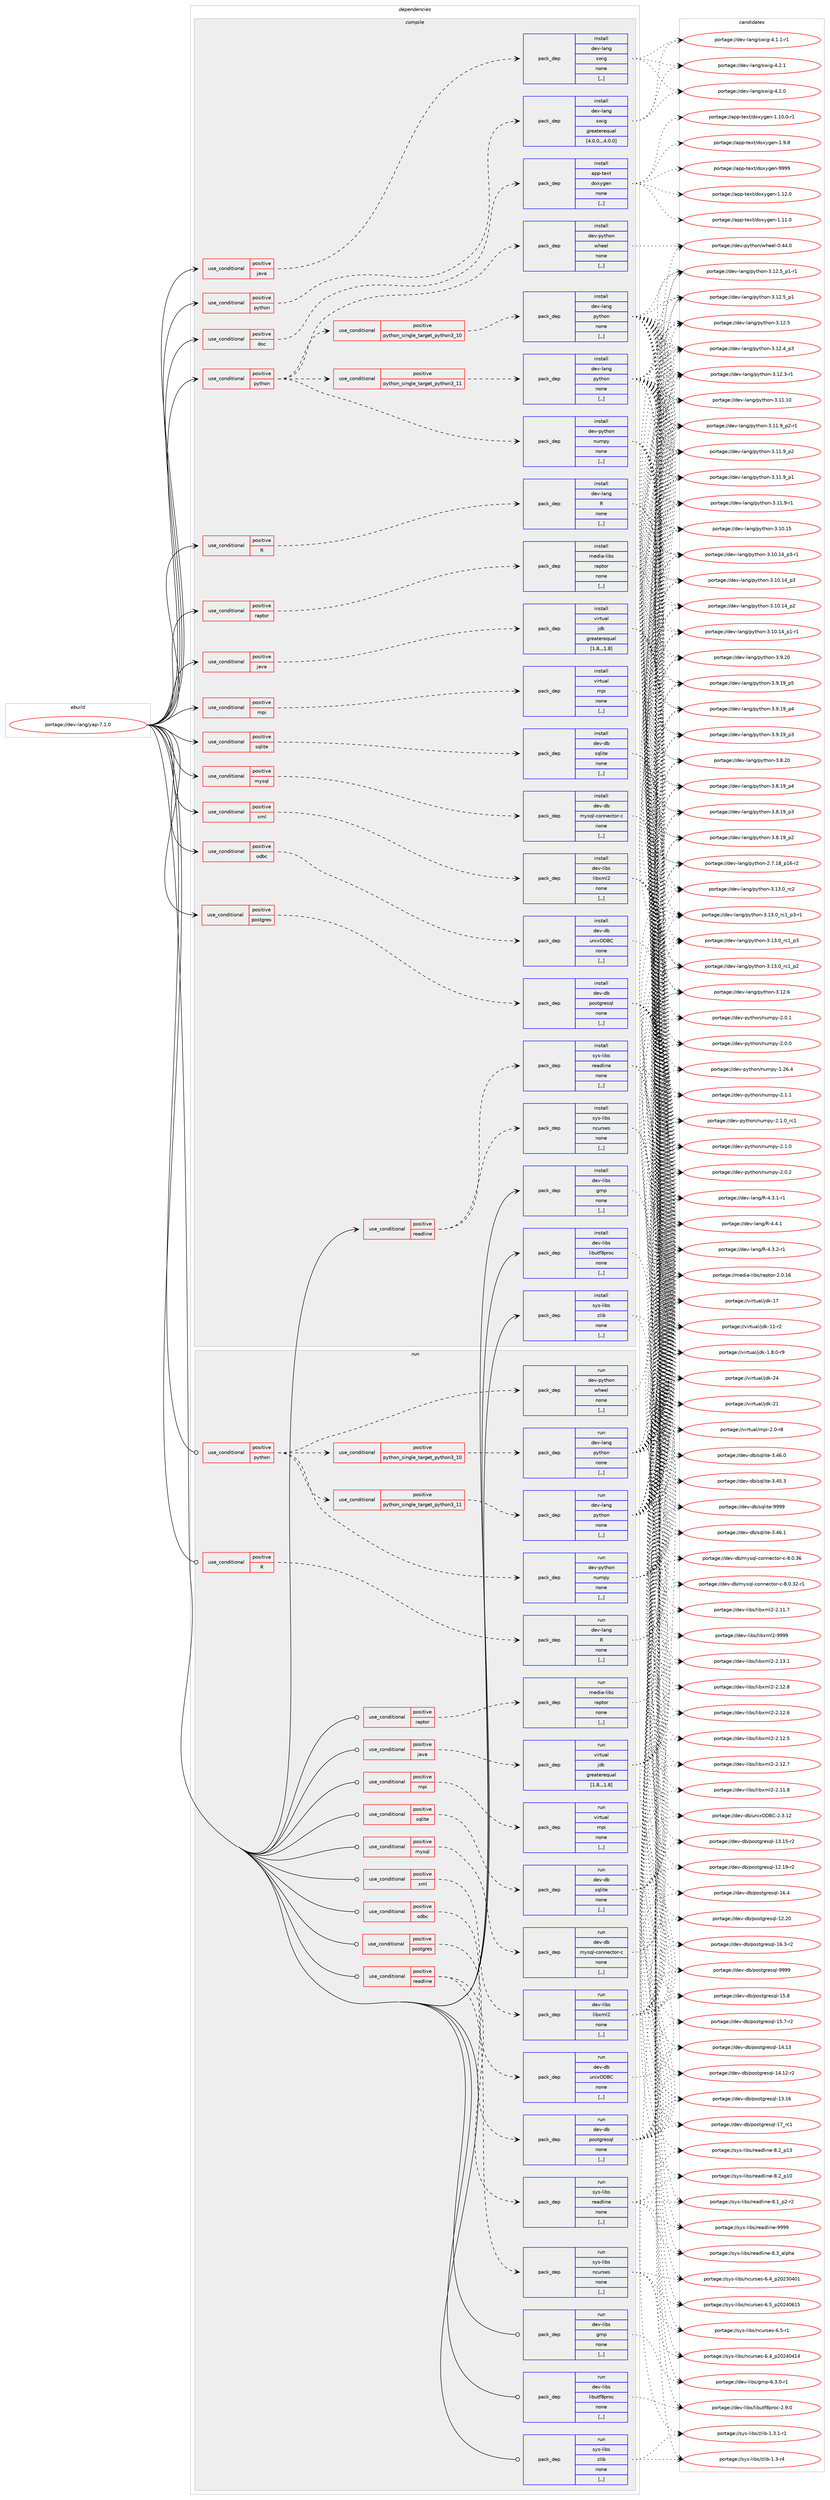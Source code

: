 digraph prolog {

# *************
# Graph options
# *************

newrank=true;
concentrate=true;
compound=true;
graph [rankdir=LR,fontname=Helvetica,fontsize=10,ranksep=1.5];#, ranksep=2.5, nodesep=0.2];
edge  [arrowhead=vee];
node  [fontname=Helvetica,fontsize=10];

# **********
# The ebuild
# **********

subgraph cluster_leftcol {
color=gray;
label=<<i>ebuild</i>>;
id [label="portage://dev-lang/yap-7.1.0", color=red, width=4, href="../dev-lang/yap-7.1.0.svg"];
}

# ****************
# The dependencies
# ****************

subgraph cluster_midcol {
color=gray;
label=<<i>dependencies</i>>;
subgraph cluster_compile {
fillcolor="#eeeeee";
style=filled;
label=<<i>compile</i>>;
subgraph cond155503 {
dependency599611 [label=<<TABLE BORDER="0" CELLBORDER="1" CELLSPACING="0" CELLPADDING="4"><TR><TD ROWSPAN="3" CELLPADDING="10">use_conditional</TD></TR><TR><TD>positive</TD></TR><TR><TD>R</TD></TR></TABLE>>, shape=none, color=red];
subgraph pack439389 {
dependency599612 [label=<<TABLE BORDER="0" CELLBORDER="1" CELLSPACING="0" CELLPADDING="4" WIDTH="220"><TR><TD ROWSPAN="6" CELLPADDING="30">pack_dep</TD></TR><TR><TD WIDTH="110">install</TD></TR><TR><TD>dev-lang</TD></TR><TR><TD>R</TD></TR><TR><TD>none</TD></TR><TR><TD>[,,]</TD></TR></TABLE>>, shape=none, color=blue];
}
dependency599611:e -> dependency599612:w [weight=20,style="dashed",arrowhead="vee"];
}
id:e -> dependency599611:w [weight=20,style="solid",arrowhead="vee"];
subgraph cond155504 {
dependency599613 [label=<<TABLE BORDER="0" CELLBORDER="1" CELLSPACING="0" CELLPADDING="4"><TR><TD ROWSPAN="3" CELLPADDING="10">use_conditional</TD></TR><TR><TD>positive</TD></TR><TR><TD>doc</TD></TR></TABLE>>, shape=none, color=red];
subgraph pack439390 {
dependency599614 [label=<<TABLE BORDER="0" CELLBORDER="1" CELLSPACING="0" CELLPADDING="4" WIDTH="220"><TR><TD ROWSPAN="6" CELLPADDING="30">pack_dep</TD></TR><TR><TD WIDTH="110">install</TD></TR><TR><TD>app-text</TD></TR><TR><TD>doxygen</TD></TR><TR><TD>none</TD></TR><TR><TD>[,,]</TD></TR></TABLE>>, shape=none, color=blue];
}
dependency599613:e -> dependency599614:w [weight=20,style="dashed",arrowhead="vee"];
}
id:e -> dependency599613:w [weight=20,style="solid",arrowhead="vee"];
subgraph cond155505 {
dependency599615 [label=<<TABLE BORDER="0" CELLBORDER="1" CELLSPACING="0" CELLPADDING="4"><TR><TD ROWSPAN="3" CELLPADDING="10">use_conditional</TD></TR><TR><TD>positive</TD></TR><TR><TD>java</TD></TR></TABLE>>, shape=none, color=red];
subgraph pack439391 {
dependency599616 [label=<<TABLE BORDER="0" CELLBORDER="1" CELLSPACING="0" CELLPADDING="4" WIDTH="220"><TR><TD ROWSPAN="6" CELLPADDING="30">pack_dep</TD></TR><TR><TD WIDTH="110">install</TD></TR><TR><TD>dev-lang</TD></TR><TR><TD>swig</TD></TR><TR><TD>none</TD></TR><TR><TD>[,,]</TD></TR></TABLE>>, shape=none, color=blue];
}
dependency599615:e -> dependency599616:w [weight=20,style="dashed",arrowhead="vee"];
}
id:e -> dependency599615:w [weight=20,style="solid",arrowhead="vee"];
subgraph cond155506 {
dependency599617 [label=<<TABLE BORDER="0" CELLBORDER="1" CELLSPACING="0" CELLPADDING="4"><TR><TD ROWSPAN="3" CELLPADDING="10">use_conditional</TD></TR><TR><TD>positive</TD></TR><TR><TD>java</TD></TR></TABLE>>, shape=none, color=red];
subgraph pack439392 {
dependency599618 [label=<<TABLE BORDER="0" CELLBORDER="1" CELLSPACING="0" CELLPADDING="4" WIDTH="220"><TR><TD ROWSPAN="6" CELLPADDING="30">pack_dep</TD></TR><TR><TD WIDTH="110">install</TD></TR><TR><TD>virtual</TD></TR><TR><TD>jdk</TD></TR><TR><TD>greaterequal</TD></TR><TR><TD>[1.8,,,1.8]</TD></TR></TABLE>>, shape=none, color=blue];
}
dependency599617:e -> dependency599618:w [weight=20,style="dashed",arrowhead="vee"];
}
id:e -> dependency599617:w [weight=20,style="solid",arrowhead="vee"];
subgraph cond155507 {
dependency599619 [label=<<TABLE BORDER="0" CELLBORDER="1" CELLSPACING="0" CELLPADDING="4"><TR><TD ROWSPAN="3" CELLPADDING="10">use_conditional</TD></TR><TR><TD>positive</TD></TR><TR><TD>mpi</TD></TR></TABLE>>, shape=none, color=red];
subgraph pack439393 {
dependency599620 [label=<<TABLE BORDER="0" CELLBORDER="1" CELLSPACING="0" CELLPADDING="4" WIDTH="220"><TR><TD ROWSPAN="6" CELLPADDING="30">pack_dep</TD></TR><TR><TD WIDTH="110">install</TD></TR><TR><TD>virtual</TD></TR><TR><TD>mpi</TD></TR><TR><TD>none</TD></TR><TR><TD>[,,]</TD></TR></TABLE>>, shape=none, color=blue];
}
dependency599619:e -> dependency599620:w [weight=20,style="dashed",arrowhead="vee"];
}
id:e -> dependency599619:w [weight=20,style="solid",arrowhead="vee"];
subgraph cond155508 {
dependency599621 [label=<<TABLE BORDER="0" CELLBORDER="1" CELLSPACING="0" CELLPADDING="4"><TR><TD ROWSPAN="3" CELLPADDING="10">use_conditional</TD></TR><TR><TD>positive</TD></TR><TR><TD>mysql</TD></TR></TABLE>>, shape=none, color=red];
subgraph pack439394 {
dependency599622 [label=<<TABLE BORDER="0" CELLBORDER="1" CELLSPACING="0" CELLPADDING="4" WIDTH="220"><TR><TD ROWSPAN="6" CELLPADDING="30">pack_dep</TD></TR><TR><TD WIDTH="110">install</TD></TR><TR><TD>dev-db</TD></TR><TR><TD>mysql-connector-c</TD></TR><TR><TD>none</TD></TR><TR><TD>[,,]</TD></TR></TABLE>>, shape=none, color=blue];
}
dependency599621:e -> dependency599622:w [weight=20,style="dashed",arrowhead="vee"];
}
id:e -> dependency599621:w [weight=20,style="solid",arrowhead="vee"];
subgraph cond155509 {
dependency599623 [label=<<TABLE BORDER="0" CELLBORDER="1" CELLSPACING="0" CELLPADDING="4"><TR><TD ROWSPAN="3" CELLPADDING="10">use_conditional</TD></TR><TR><TD>positive</TD></TR><TR><TD>odbc</TD></TR></TABLE>>, shape=none, color=red];
subgraph pack439395 {
dependency599624 [label=<<TABLE BORDER="0" CELLBORDER="1" CELLSPACING="0" CELLPADDING="4" WIDTH="220"><TR><TD ROWSPAN="6" CELLPADDING="30">pack_dep</TD></TR><TR><TD WIDTH="110">install</TD></TR><TR><TD>dev-db</TD></TR><TR><TD>unixODBC</TD></TR><TR><TD>none</TD></TR><TR><TD>[,,]</TD></TR></TABLE>>, shape=none, color=blue];
}
dependency599623:e -> dependency599624:w [weight=20,style="dashed",arrowhead="vee"];
}
id:e -> dependency599623:w [weight=20,style="solid",arrowhead="vee"];
subgraph cond155510 {
dependency599625 [label=<<TABLE BORDER="0" CELLBORDER="1" CELLSPACING="0" CELLPADDING="4"><TR><TD ROWSPAN="3" CELLPADDING="10">use_conditional</TD></TR><TR><TD>positive</TD></TR><TR><TD>postgres</TD></TR></TABLE>>, shape=none, color=red];
subgraph pack439396 {
dependency599626 [label=<<TABLE BORDER="0" CELLBORDER="1" CELLSPACING="0" CELLPADDING="4" WIDTH="220"><TR><TD ROWSPAN="6" CELLPADDING="30">pack_dep</TD></TR><TR><TD WIDTH="110">install</TD></TR><TR><TD>dev-db</TD></TR><TR><TD>postgresql</TD></TR><TR><TD>none</TD></TR><TR><TD>[,,]</TD></TR></TABLE>>, shape=none, color=blue];
}
dependency599625:e -> dependency599626:w [weight=20,style="dashed",arrowhead="vee"];
}
id:e -> dependency599625:w [weight=20,style="solid",arrowhead="vee"];
subgraph cond155511 {
dependency599627 [label=<<TABLE BORDER="0" CELLBORDER="1" CELLSPACING="0" CELLPADDING="4"><TR><TD ROWSPAN="3" CELLPADDING="10">use_conditional</TD></TR><TR><TD>positive</TD></TR><TR><TD>python</TD></TR></TABLE>>, shape=none, color=red];
subgraph cond155512 {
dependency599628 [label=<<TABLE BORDER="0" CELLBORDER="1" CELLSPACING="0" CELLPADDING="4"><TR><TD ROWSPAN="3" CELLPADDING="10">use_conditional</TD></TR><TR><TD>positive</TD></TR><TR><TD>python_single_target_python3_10</TD></TR></TABLE>>, shape=none, color=red];
subgraph pack439397 {
dependency599629 [label=<<TABLE BORDER="0" CELLBORDER="1" CELLSPACING="0" CELLPADDING="4" WIDTH="220"><TR><TD ROWSPAN="6" CELLPADDING="30">pack_dep</TD></TR><TR><TD WIDTH="110">install</TD></TR><TR><TD>dev-lang</TD></TR><TR><TD>python</TD></TR><TR><TD>none</TD></TR><TR><TD>[,,]</TD></TR></TABLE>>, shape=none, color=blue];
}
dependency599628:e -> dependency599629:w [weight=20,style="dashed",arrowhead="vee"];
}
dependency599627:e -> dependency599628:w [weight=20,style="dashed",arrowhead="vee"];
subgraph cond155513 {
dependency599630 [label=<<TABLE BORDER="0" CELLBORDER="1" CELLSPACING="0" CELLPADDING="4"><TR><TD ROWSPAN="3" CELLPADDING="10">use_conditional</TD></TR><TR><TD>positive</TD></TR><TR><TD>python_single_target_python3_11</TD></TR></TABLE>>, shape=none, color=red];
subgraph pack439398 {
dependency599631 [label=<<TABLE BORDER="0" CELLBORDER="1" CELLSPACING="0" CELLPADDING="4" WIDTH="220"><TR><TD ROWSPAN="6" CELLPADDING="30">pack_dep</TD></TR><TR><TD WIDTH="110">install</TD></TR><TR><TD>dev-lang</TD></TR><TR><TD>python</TD></TR><TR><TD>none</TD></TR><TR><TD>[,,]</TD></TR></TABLE>>, shape=none, color=blue];
}
dependency599630:e -> dependency599631:w [weight=20,style="dashed",arrowhead="vee"];
}
dependency599627:e -> dependency599630:w [weight=20,style="dashed",arrowhead="vee"];
subgraph pack439399 {
dependency599632 [label=<<TABLE BORDER="0" CELLBORDER="1" CELLSPACING="0" CELLPADDING="4" WIDTH="220"><TR><TD ROWSPAN="6" CELLPADDING="30">pack_dep</TD></TR><TR><TD WIDTH="110">install</TD></TR><TR><TD>dev-python</TD></TR><TR><TD>wheel</TD></TR><TR><TD>none</TD></TR><TR><TD>[,,]</TD></TR></TABLE>>, shape=none, color=blue];
}
dependency599627:e -> dependency599632:w [weight=20,style="dashed",arrowhead="vee"];
subgraph pack439400 {
dependency599633 [label=<<TABLE BORDER="0" CELLBORDER="1" CELLSPACING="0" CELLPADDING="4" WIDTH="220"><TR><TD ROWSPAN="6" CELLPADDING="30">pack_dep</TD></TR><TR><TD WIDTH="110">install</TD></TR><TR><TD>dev-python</TD></TR><TR><TD>numpy</TD></TR><TR><TD>none</TD></TR><TR><TD>[,,]</TD></TR></TABLE>>, shape=none, color=blue];
}
dependency599627:e -> dependency599633:w [weight=20,style="dashed",arrowhead="vee"];
}
id:e -> dependency599627:w [weight=20,style="solid",arrowhead="vee"];
subgraph cond155514 {
dependency599634 [label=<<TABLE BORDER="0" CELLBORDER="1" CELLSPACING="0" CELLPADDING="4"><TR><TD ROWSPAN="3" CELLPADDING="10">use_conditional</TD></TR><TR><TD>positive</TD></TR><TR><TD>python</TD></TR></TABLE>>, shape=none, color=red];
subgraph pack439401 {
dependency599635 [label=<<TABLE BORDER="0" CELLBORDER="1" CELLSPACING="0" CELLPADDING="4" WIDTH="220"><TR><TD ROWSPAN="6" CELLPADDING="30">pack_dep</TD></TR><TR><TD WIDTH="110">install</TD></TR><TR><TD>dev-lang</TD></TR><TR><TD>swig</TD></TR><TR><TD>greaterequal</TD></TR><TR><TD>[4.0.0,,,4.0.0]</TD></TR></TABLE>>, shape=none, color=blue];
}
dependency599634:e -> dependency599635:w [weight=20,style="dashed",arrowhead="vee"];
}
id:e -> dependency599634:w [weight=20,style="solid",arrowhead="vee"];
subgraph cond155515 {
dependency599636 [label=<<TABLE BORDER="0" CELLBORDER="1" CELLSPACING="0" CELLPADDING="4"><TR><TD ROWSPAN="3" CELLPADDING="10">use_conditional</TD></TR><TR><TD>positive</TD></TR><TR><TD>raptor</TD></TR></TABLE>>, shape=none, color=red];
subgraph pack439402 {
dependency599637 [label=<<TABLE BORDER="0" CELLBORDER="1" CELLSPACING="0" CELLPADDING="4" WIDTH="220"><TR><TD ROWSPAN="6" CELLPADDING="30">pack_dep</TD></TR><TR><TD WIDTH="110">install</TD></TR><TR><TD>media-libs</TD></TR><TR><TD>raptor</TD></TR><TR><TD>none</TD></TR><TR><TD>[,,]</TD></TR></TABLE>>, shape=none, color=blue];
}
dependency599636:e -> dependency599637:w [weight=20,style="dashed",arrowhead="vee"];
}
id:e -> dependency599636:w [weight=20,style="solid",arrowhead="vee"];
subgraph cond155516 {
dependency599638 [label=<<TABLE BORDER="0" CELLBORDER="1" CELLSPACING="0" CELLPADDING="4"><TR><TD ROWSPAN="3" CELLPADDING="10">use_conditional</TD></TR><TR><TD>positive</TD></TR><TR><TD>readline</TD></TR></TABLE>>, shape=none, color=red];
subgraph pack439403 {
dependency599639 [label=<<TABLE BORDER="0" CELLBORDER="1" CELLSPACING="0" CELLPADDING="4" WIDTH="220"><TR><TD ROWSPAN="6" CELLPADDING="30">pack_dep</TD></TR><TR><TD WIDTH="110">install</TD></TR><TR><TD>sys-libs</TD></TR><TR><TD>readline</TD></TR><TR><TD>none</TD></TR><TR><TD>[,,]</TD></TR></TABLE>>, shape=none, color=blue];
}
dependency599638:e -> dependency599639:w [weight=20,style="dashed",arrowhead="vee"];
subgraph pack439404 {
dependency599640 [label=<<TABLE BORDER="0" CELLBORDER="1" CELLSPACING="0" CELLPADDING="4" WIDTH="220"><TR><TD ROWSPAN="6" CELLPADDING="30">pack_dep</TD></TR><TR><TD WIDTH="110">install</TD></TR><TR><TD>sys-libs</TD></TR><TR><TD>ncurses</TD></TR><TR><TD>none</TD></TR><TR><TD>[,,]</TD></TR></TABLE>>, shape=none, color=blue];
}
dependency599638:e -> dependency599640:w [weight=20,style="dashed",arrowhead="vee"];
}
id:e -> dependency599638:w [weight=20,style="solid",arrowhead="vee"];
subgraph cond155517 {
dependency599641 [label=<<TABLE BORDER="0" CELLBORDER="1" CELLSPACING="0" CELLPADDING="4"><TR><TD ROWSPAN="3" CELLPADDING="10">use_conditional</TD></TR><TR><TD>positive</TD></TR><TR><TD>sqlite</TD></TR></TABLE>>, shape=none, color=red];
subgraph pack439405 {
dependency599642 [label=<<TABLE BORDER="0" CELLBORDER="1" CELLSPACING="0" CELLPADDING="4" WIDTH="220"><TR><TD ROWSPAN="6" CELLPADDING="30">pack_dep</TD></TR><TR><TD WIDTH="110">install</TD></TR><TR><TD>dev-db</TD></TR><TR><TD>sqlite</TD></TR><TR><TD>none</TD></TR><TR><TD>[,,]</TD></TR></TABLE>>, shape=none, color=blue];
}
dependency599641:e -> dependency599642:w [weight=20,style="dashed",arrowhead="vee"];
}
id:e -> dependency599641:w [weight=20,style="solid",arrowhead="vee"];
subgraph cond155518 {
dependency599643 [label=<<TABLE BORDER="0" CELLBORDER="1" CELLSPACING="0" CELLPADDING="4"><TR><TD ROWSPAN="3" CELLPADDING="10">use_conditional</TD></TR><TR><TD>positive</TD></TR><TR><TD>xml</TD></TR></TABLE>>, shape=none, color=red];
subgraph pack439406 {
dependency599644 [label=<<TABLE BORDER="0" CELLBORDER="1" CELLSPACING="0" CELLPADDING="4" WIDTH="220"><TR><TD ROWSPAN="6" CELLPADDING="30">pack_dep</TD></TR><TR><TD WIDTH="110">install</TD></TR><TR><TD>dev-libs</TD></TR><TR><TD>libxml2</TD></TR><TR><TD>none</TD></TR><TR><TD>[,,]</TD></TR></TABLE>>, shape=none, color=blue];
}
dependency599643:e -> dependency599644:w [weight=20,style="dashed",arrowhead="vee"];
}
id:e -> dependency599643:w [weight=20,style="solid",arrowhead="vee"];
subgraph pack439407 {
dependency599645 [label=<<TABLE BORDER="0" CELLBORDER="1" CELLSPACING="0" CELLPADDING="4" WIDTH="220"><TR><TD ROWSPAN="6" CELLPADDING="30">pack_dep</TD></TR><TR><TD WIDTH="110">install</TD></TR><TR><TD>dev-libs</TD></TR><TR><TD>gmp</TD></TR><TR><TD>none</TD></TR><TR><TD>[,,]</TD></TR></TABLE>>, shape=none, color=blue];
}
id:e -> dependency599645:w [weight=20,style="solid",arrowhead="vee"];
subgraph pack439408 {
dependency599646 [label=<<TABLE BORDER="0" CELLBORDER="1" CELLSPACING="0" CELLPADDING="4" WIDTH="220"><TR><TD ROWSPAN="6" CELLPADDING="30">pack_dep</TD></TR><TR><TD WIDTH="110">install</TD></TR><TR><TD>dev-libs</TD></TR><TR><TD>libutf8proc</TD></TR><TR><TD>none</TD></TR><TR><TD>[,,]</TD></TR></TABLE>>, shape=none, color=blue];
}
id:e -> dependency599646:w [weight=20,style="solid",arrowhead="vee"];
subgraph pack439409 {
dependency599647 [label=<<TABLE BORDER="0" CELLBORDER="1" CELLSPACING="0" CELLPADDING="4" WIDTH="220"><TR><TD ROWSPAN="6" CELLPADDING="30">pack_dep</TD></TR><TR><TD WIDTH="110">install</TD></TR><TR><TD>sys-libs</TD></TR><TR><TD>zlib</TD></TR><TR><TD>none</TD></TR><TR><TD>[,,]</TD></TR></TABLE>>, shape=none, color=blue];
}
id:e -> dependency599647:w [weight=20,style="solid",arrowhead="vee"];
}
subgraph cluster_compileandrun {
fillcolor="#eeeeee";
style=filled;
label=<<i>compile and run</i>>;
}
subgraph cluster_run {
fillcolor="#eeeeee";
style=filled;
label=<<i>run</i>>;
subgraph cond155519 {
dependency599648 [label=<<TABLE BORDER="0" CELLBORDER="1" CELLSPACING="0" CELLPADDING="4"><TR><TD ROWSPAN="3" CELLPADDING="10">use_conditional</TD></TR><TR><TD>positive</TD></TR><TR><TD>R</TD></TR></TABLE>>, shape=none, color=red];
subgraph pack439410 {
dependency599649 [label=<<TABLE BORDER="0" CELLBORDER="1" CELLSPACING="0" CELLPADDING="4" WIDTH="220"><TR><TD ROWSPAN="6" CELLPADDING="30">pack_dep</TD></TR><TR><TD WIDTH="110">run</TD></TR><TR><TD>dev-lang</TD></TR><TR><TD>R</TD></TR><TR><TD>none</TD></TR><TR><TD>[,,]</TD></TR></TABLE>>, shape=none, color=blue];
}
dependency599648:e -> dependency599649:w [weight=20,style="dashed",arrowhead="vee"];
}
id:e -> dependency599648:w [weight=20,style="solid",arrowhead="odot"];
subgraph cond155520 {
dependency599650 [label=<<TABLE BORDER="0" CELLBORDER="1" CELLSPACING="0" CELLPADDING="4"><TR><TD ROWSPAN="3" CELLPADDING="10">use_conditional</TD></TR><TR><TD>positive</TD></TR><TR><TD>java</TD></TR></TABLE>>, shape=none, color=red];
subgraph pack439411 {
dependency599651 [label=<<TABLE BORDER="0" CELLBORDER="1" CELLSPACING="0" CELLPADDING="4" WIDTH="220"><TR><TD ROWSPAN="6" CELLPADDING="30">pack_dep</TD></TR><TR><TD WIDTH="110">run</TD></TR><TR><TD>virtual</TD></TR><TR><TD>jdk</TD></TR><TR><TD>greaterequal</TD></TR><TR><TD>[1.8,,,1.8]</TD></TR></TABLE>>, shape=none, color=blue];
}
dependency599650:e -> dependency599651:w [weight=20,style="dashed",arrowhead="vee"];
}
id:e -> dependency599650:w [weight=20,style="solid",arrowhead="odot"];
subgraph cond155521 {
dependency599652 [label=<<TABLE BORDER="0" CELLBORDER="1" CELLSPACING="0" CELLPADDING="4"><TR><TD ROWSPAN="3" CELLPADDING="10">use_conditional</TD></TR><TR><TD>positive</TD></TR><TR><TD>mpi</TD></TR></TABLE>>, shape=none, color=red];
subgraph pack439412 {
dependency599653 [label=<<TABLE BORDER="0" CELLBORDER="1" CELLSPACING="0" CELLPADDING="4" WIDTH="220"><TR><TD ROWSPAN="6" CELLPADDING="30">pack_dep</TD></TR><TR><TD WIDTH="110">run</TD></TR><TR><TD>virtual</TD></TR><TR><TD>mpi</TD></TR><TR><TD>none</TD></TR><TR><TD>[,,]</TD></TR></TABLE>>, shape=none, color=blue];
}
dependency599652:e -> dependency599653:w [weight=20,style="dashed",arrowhead="vee"];
}
id:e -> dependency599652:w [weight=20,style="solid",arrowhead="odot"];
subgraph cond155522 {
dependency599654 [label=<<TABLE BORDER="0" CELLBORDER="1" CELLSPACING="0" CELLPADDING="4"><TR><TD ROWSPAN="3" CELLPADDING="10">use_conditional</TD></TR><TR><TD>positive</TD></TR><TR><TD>mysql</TD></TR></TABLE>>, shape=none, color=red];
subgraph pack439413 {
dependency599655 [label=<<TABLE BORDER="0" CELLBORDER="1" CELLSPACING="0" CELLPADDING="4" WIDTH="220"><TR><TD ROWSPAN="6" CELLPADDING="30">pack_dep</TD></TR><TR><TD WIDTH="110">run</TD></TR><TR><TD>dev-db</TD></TR><TR><TD>mysql-connector-c</TD></TR><TR><TD>none</TD></TR><TR><TD>[,,]</TD></TR></TABLE>>, shape=none, color=blue];
}
dependency599654:e -> dependency599655:w [weight=20,style="dashed",arrowhead="vee"];
}
id:e -> dependency599654:w [weight=20,style="solid",arrowhead="odot"];
subgraph cond155523 {
dependency599656 [label=<<TABLE BORDER="0" CELLBORDER="1" CELLSPACING="0" CELLPADDING="4"><TR><TD ROWSPAN="3" CELLPADDING="10">use_conditional</TD></TR><TR><TD>positive</TD></TR><TR><TD>odbc</TD></TR></TABLE>>, shape=none, color=red];
subgraph pack439414 {
dependency599657 [label=<<TABLE BORDER="0" CELLBORDER="1" CELLSPACING="0" CELLPADDING="4" WIDTH="220"><TR><TD ROWSPAN="6" CELLPADDING="30">pack_dep</TD></TR><TR><TD WIDTH="110">run</TD></TR><TR><TD>dev-db</TD></TR><TR><TD>unixODBC</TD></TR><TR><TD>none</TD></TR><TR><TD>[,,]</TD></TR></TABLE>>, shape=none, color=blue];
}
dependency599656:e -> dependency599657:w [weight=20,style="dashed",arrowhead="vee"];
}
id:e -> dependency599656:w [weight=20,style="solid",arrowhead="odot"];
subgraph cond155524 {
dependency599658 [label=<<TABLE BORDER="0" CELLBORDER="1" CELLSPACING="0" CELLPADDING="4"><TR><TD ROWSPAN="3" CELLPADDING="10">use_conditional</TD></TR><TR><TD>positive</TD></TR><TR><TD>postgres</TD></TR></TABLE>>, shape=none, color=red];
subgraph pack439415 {
dependency599659 [label=<<TABLE BORDER="0" CELLBORDER="1" CELLSPACING="0" CELLPADDING="4" WIDTH="220"><TR><TD ROWSPAN="6" CELLPADDING="30">pack_dep</TD></TR><TR><TD WIDTH="110">run</TD></TR><TR><TD>dev-db</TD></TR><TR><TD>postgresql</TD></TR><TR><TD>none</TD></TR><TR><TD>[,,]</TD></TR></TABLE>>, shape=none, color=blue];
}
dependency599658:e -> dependency599659:w [weight=20,style="dashed",arrowhead="vee"];
}
id:e -> dependency599658:w [weight=20,style="solid",arrowhead="odot"];
subgraph cond155525 {
dependency599660 [label=<<TABLE BORDER="0" CELLBORDER="1" CELLSPACING="0" CELLPADDING="4"><TR><TD ROWSPAN="3" CELLPADDING="10">use_conditional</TD></TR><TR><TD>positive</TD></TR><TR><TD>python</TD></TR></TABLE>>, shape=none, color=red];
subgraph cond155526 {
dependency599661 [label=<<TABLE BORDER="0" CELLBORDER="1" CELLSPACING="0" CELLPADDING="4"><TR><TD ROWSPAN="3" CELLPADDING="10">use_conditional</TD></TR><TR><TD>positive</TD></TR><TR><TD>python_single_target_python3_10</TD></TR></TABLE>>, shape=none, color=red];
subgraph pack439416 {
dependency599662 [label=<<TABLE BORDER="0" CELLBORDER="1" CELLSPACING="0" CELLPADDING="4" WIDTH="220"><TR><TD ROWSPAN="6" CELLPADDING="30">pack_dep</TD></TR><TR><TD WIDTH="110">run</TD></TR><TR><TD>dev-lang</TD></TR><TR><TD>python</TD></TR><TR><TD>none</TD></TR><TR><TD>[,,]</TD></TR></TABLE>>, shape=none, color=blue];
}
dependency599661:e -> dependency599662:w [weight=20,style="dashed",arrowhead="vee"];
}
dependency599660:e -> dependency599661:w [weight=20,style="dashed",arrowhead="vee"];
subgraph cond155527 {
dependency599663 [label=<<TABLE BORDER="0" CELLBORDER="1" CELLSPACING="0" CELLPADDING="4"><TR><TD ROWSPAN="3" CELLPADDING="10">use_conditional</TD></TR><TR><TD>positive</TD></TR><TR><TD>python_single_target_python3_11</TD></TR></TABLE>>, shape=none, color=red];
subgraph pack439417 {
dependency599664 [label=<<TABLE BORDER="0" CELLBORDER="1" CELLSPACING="0" CELLPADDING="4" WIDTH="220"><TR><TD ROWSPAN="6" CELLPADDING="30">pack_dep</TD></TR><TR><TD WIDTH="110">run</TD></TR><TR><TD>dev-lang</TD></TR><TR><TD>python</TD></TR><TR><TD>none</TD></TR><TR><TD>[,,]</TD></TR></TABLE>>, shape=none, color=blue];
}
dependency599663:e -> dependency599664:w [weight=20,style="dashed",arrowhead="vee"];
}
dependency599660:e -> dependency599663:w [weight=20,style="dashed",arrowhead="vee"];
subgraph pack439418 {
dependency599665 [label=<<TABLE BORDER="0" CELLBORDER="1" CELLSPACING="0" CELLPADDING="4" WIDTH="220"><TR><TD ROWSPAN="6" CELLPADDING="30">pack_dep</TD></TR><TR><TD WIDTH="110">run</TD></TR><TR><TD>dev-python</TD></TR><TR><TD>wheel</TD></TR><TR><TD>none</TD></TR><TR><TD>[,,]</TD></TR></TABLE>>, shape=none, color=blue];
}
dependency599660:e -> dependency599665:w [weight=20,style="dashed",arrowhead="vee"];
subgraph pack439419 {
dependency599666 [label=<<TABLE BORDER="0" CELLBORDER="1" CELLSPACING="0" CELLPADDING="4" WIDTH="220"><TR><TD ROWSPAN="6" CELLPADDING="30">pack_dep</TD></TR><TR><TD WIDTH="110">run</TD></TR><TR><TD>dev-python</TD></TR><TR><TD>numpy</TD></TR><TR><TD>none</TD></TR><TR><TD>[,,]</TD></TR></TABLE>>, shape=none, color=blue];
}
dependency599660:e -> dependency599666:w [weight=20,style="dashed",arrowhead="vee"];
}
id:e -> dependency599660:w [weight=20,style="solid",arrowhead="odot"];
subgraph cond155528 {
dependency599667 [label=<<TABLE BORDER="0" CELLBORDER="1" CELLSPACING="0" CELLPADDING="4"><TR><TD ROWSPAN="3" CELLPADDING="10">use_conditional</TD></TR><TR><TD>positive</TD></TR><TR><TD>raptor</TD></TR></TABLE>>, shape=none, color=red];
subgraph pack439420 {
dependency599668 [label=<<TABLE BORDER="0" CELLBORDER="1" CELLSPACING="0" CELLPADDING="4" WIDTH="220"><TR><TD ROWSPAN="6" CELLPADDING="30">pack_dep</TD></TR><TR><TD WIDTH="110">run</TD></TR><TR><TD>media-libs</TD></TR><TR><TD>raptor</TD></TR><TR><TD>none</TD></TR><TR><TD>[,,]</TD></TR></TABLE>>, shape=none, color=blue];
}
dependency599667:e -> dependency599668:w [weight=20,style="dashed",arrowhead="vee"];
}
id:e -> dependency599667:w [weight=20,style="solid",arrowhead="odot"];
subgraph cond155529 {
dependency599669 [label=<<TABLE BORDER="0" CELLBORDER="1" CELLSPACING="0" CELLPADDING="4"><TR><TD ROWSPAN="3" CELLPADDING="10">use_conditional</TD></TR><TR><TD>positive</TD></TR><TR><TD>readline</TD></TR></TABLE>>, shape=none, color=red];
subgraph pack439421 {
dependency599670 [label=<<TABLE BORDER="0" CELLBORDER="1" CELLSPACING="0" CELLPADDING="4" WIDTH="220"><TR><TD ROWSPAN="6" CELLPADDING="30">pack_dep</TD></TR><TR><TD WIDTH="110">run</TD></TR><TR><TD>sys-libs</TD></TR><TR><TD>readline</TD></TR><TR><TD>none</TD></TR><TR><TD>[,,]</TD></TR></TABLE>>, shape=none, color=blue];
}
dependency599669:e -> dependency599670:w [weight=20,style="dashed",arrowhead="vee"];
subgraph pack439422 {
dependency599671 [label=<<TABLE BORDER="0" CELLBORDER="1" CELLSPACING="0" CELLPADDING="4" WIDTH="220"><TR><TD ROWSPAN="6" CELLPADDING="30">pack_dep</TD></TR><TR><TD WIDTH="110">run</TD></TR><TR><TD>sys-libs</TD></TR><TR><TD>ncurses</TD></TR><TR><TD>none</TD></TR><TR><TD>[,,]</TD></TR></TABLE>>, shape=none, color=blue];
}
dependency599669:e -> dependency599671:w [weight=20,style="dashed",arrowhead="vee"];
}
id:e -> dependency599669:w [weight=20,style="solid",arrowhead="odot"];
subgraph cond155530 {
dependency599672 [label=<<TABLE BORDER="0" CELLBORDER="1" CELLSPACING="0" CELLPADDING="4"><TR><TD ROWSPAN="3" CELLPADDING="10">use_conditional</TD></TR><TR><TD>positive</TD></TR><TR><TD>sqlite</TD></TR></TABLE>>, shape=none, color=red];
subgraph pack439423 {
dependency599673 [label=<<TABLE BORDER="0" CELLBORDER="1" CELLSPACING="0" CELLPADDING="4" WIDTH="220"><TR><TD ROWSPAN="6" CELLPADDING="30">pack_dep</TD></TR><TR><TD WIDTH="110">run</TD></TR><TR><TD>dev-db</TD></TR><TR><TD>sqlite</TD></TR><TR><TD>none</TD></TR><TR><TD>[,,]</TD></TR></TABLE>>, shape=none, color=blue];
}
dependency599672:e -> dependency599673:w [weight=20,style="dashed",arrowhead="vee"];
}
id:e -> dependency599672:w [weight=20,style="solid",arrowhead="odot"];
subgraph cond155531 {
dependency599674 [label=<<TABLE BORDER="0" CELLBORDER="1" CELLSPACING="0" CELLPADDING="4"><TR><TD ROWSPAN="3" CELLPADDING="10">use_conditional</TD></TR><TR><TD>positive</TD></TR><TR><TD>xml</TD></TR></TABLE>>, shape=none, color=red];
subgraph pack439424 {
dependency599675 [label=<<TABLE BORDER="0" CELLBORDER="1" CELLSPACING="0" CELLPADDING="4" WIDTH="220"><TR><TD ROWSPAN="6" CELLPADDING="30">pack_dep</TD></TR><TR><TD WIDTH="110">run</TD></TR><TR><TD>dev-libs</TD></TR><TR><TD>libxml2</TD></TR><TR><TD>none</TD></TR><TR><TD>[,,]</TD></TR></TABLE>>, shape=none, color=blue];
}
dependency599674:e -> dependency599675:w [weight=20,style="dashed",arrowhead="vee"];
}
id:e -> dependency599674:w [weight=20,style="solid",arrowhead="odot"];
subgraph pack439425 {
dependency599676 [label=<<TABLE BORDER="0" CELLBORDER="1" CELLSPACING="0" CELLPADDING="4" WIDTH="220"><TR><TD ROWSPAN="6" CELLPADDING="30">pack_dep</TD></TR><TR><TD WIDTH="110">run</TD></TR><TR><TD>dev-libs</TD></TR><TR><TD>gmp</TD></TR><TR><TD>none</TD></TR><TR><TD>[,,]</TD></TR></TABLE>>, shape=none, color=blue];
}
id:e -> dependency599676:w [weight=20,style="solid",arrowhead="odot"];
subgraph pack439426 {
dependency599677 [label=<<TABLE BORDER="0" CELLBORDER="1" CELLSPACING="0" CELLPADDING="4" WIDTH="220"><TR><TD ROWSPAN="6" CELLPADDING="30">pack_dep</TD></TR><TR><TD WIDTH="110">run</TD></TR><TR><TD>dev-libs</TD></TR><TR><TD>libutf8proc</TD></TR><TR><TD>none</TD></TR><TR><TD>[,,]</TD></TR></TABLE>>, shape=none, color=blue];
}
id:e -> dependency599677:w [weight=20,style="solid",arrowhead="odot"];
subgraph pack439427 {
dependency599678 [label=<<TABLE BORDER="0" CELLBORDER="1" CELLSPACING="0" CELLPADDING="4" WIDTH="220"><TR><TD ROWSPAN="6" CELLPADDING="30">pack_dep</TD></TR><TR><TD WIDTH="110">run</TD></TR><TR><TD>sys-libs</TD></TR><TR><TD>zlib</TD></TR><TR><TD>none</TD></TR><TR><TD>[,,]</TD></TR></TABLE>>, shape=none, color=blue];
}
id:e -> dependency599678:w [weight=20,style="solid",arrowhead="odot"];
}
}

# **************
# The candidates
# **************

subgraph cluster_choices {
rank=same;
color=gray;
label=<<i>candidates</i>>;

subgraph choice439389 {
color=black;
nodesep=1;
choice10010111845108971101034782455246524649 [label="portage://dev-lang/R-4.4.1", color=red, width=4,href="../dev-lang/R-4.4.1.svg"];
choice100101118451089711010347824552465146504511449 [label="portage://dev-lang/R-4.3.2-r1", color=red, width=4,href="../dev-lang/R-4.3.2-r1.svg"];
choice100101118451089711010347824552465146494511449 [label="portage://dev-lang/R-4.3.1-r1", color=red, width=4,href="../dev-lang/R-4.3.1-r1.svg"];
dependency599612:e -> choice10010111845108971101034782455246524649:w [style=dotted,weight="100"];
dependency599612:e -> choice100101118451089711010347824552465146504511449:w [style=dotted,weight="100"];
dependency599612:e -> choice100101118451089711010347824552465146494511449:w [style=dotted,weight="100"];
}
subgraph choice439390 {
color=black;
nodesep=1;
choice9711211245116101120116471001111201211031011104557575757 [label="portage://app-text/doxygen-9999", color=red, width=4,href="../app-text/doxygen-9999.svg"];
choice97112112451161011201164710011112012110310111045494649504648 [label="portage://app-text/doxygen-1.12.0", color=red, width=4,href="../app-text/doxygen-1.12.0.svg"];
choice97112112451161011201164710011112012110310111045494649494648 [label="portage://app-text/doxygen-1.11.0", color=red, width=4,href="../app-text/doxygen-1.11.0.svg"];
choice971121124511610112011647100111120121103101110454946494846484511449 [label="portage://app-text/doxygen-1.10.0-r1", color=red, width=4,href="../app-text/doxygen-1.10.0-r1.svg"];
choice971121124511610112011647100111120121103101110454946574656 [label="portage://app-text/doxygen-1.9.8", color=red, width=4,href="../app-text/doxygen-1.9.8.svg"];
dependency599614:e -> choice9711211245116101120116471001111201211031011104557575757:w [style=dotted,weight="100"];
dependency599614:e -> choice97112112451161011201164710011112012110310111045494649504648:w [style=dotted,weight="100"];
dependency599614:e -> choice97112112451161011201164710011112012110310111045494649494648:w [style=dotted,weight="100"];
dependency599614:e -> choice971121124511610112011647100111120121103101110454946494846484511449:w [style=dotted,weight="100"];
dependency599614:e -> choice971121124511610112011647100111120121103101110454946574656:w [style=dotted,weight="100"];
}
subgraph choice439391 {
color=black;
nodesep=1;
choice100101118451089711010347115119105103455246504649 [label="portage://dev-lang/swig-4.2.1", color=red, width=4,href="../dev-lang/swig-4.2.1.svg"];
choice100101118451089711010347115119105103455246504648 [label="portage://dev-lang/swig-4.2.0", color=red, width=4,href="../dev-lang/swig-4.2.0.svg"];
choice1001011184510897110103471151191051034552464946494511449 [label="portage://dev-lang/swig-4.1.1-r1", color=red, width=4,href="../dev-lang/swig-4.1.1-r1.svg"];
dependency599616:e -> choice100101118451089711010347115119105103455246504649:w [style=dotted,weight="100"];
dependency599616:e -> choice100101118451089711010347115119105103455246504648:w [style=dotted,weight="100"];
dependency599616:e -> choice1001011184510897110103471151191051034552464946494511449:w [style=dotted,weight="100"];
}
subgraph choice439392 {
color=black;
nodesep=1;
choice1181051141161179710847106100107455052 [label="portage://virtual/jdk-24", color=red, width=4,href="../virtual/jdk-24.svg"];
choice1181051141161179710847106100107455049 [label="portage://virtual/jdk-21", color=red, width=4,href="../virtual/jdk-21.svg"];
choice1181051141161179710847106100107454955 [label="portage://virtual/jdk-17", color=red, width=4,href="../virtual/jdk-17.svg"];
choice11810511411611797108471061001074549494511450 [label="portage://virtual/jdk-11-r2", color=red, width=4,href="../virtual/jdk-11-r2.svg"];
choice11810511411611797108471061001074549465646484511457 [label="portage://virtual/jdk-1.8.0-r9", color=red, width=4,href="../virtual/jdk-1.8.0-r9.svg"];
dependency599618:e -> choice1181051141161179710847106100107455052:w [style=dotted,weight="100"];
dependency599618:e -> choice1181051141161179710847106100107455049:w [style=dotted,weight="100"];
dependency599618:e -> choice1181051141161179710847106100107454955:w [style=dotted,weight="100"];
dependency599618:e -> choice11810511411611797108471061001074549494511450:w [style=dotted,weight="100"];
dependency599618:e -> choice11810511411611797108471061001074549465646484511457:w [style=dotted,weight="100"];
}
subgraph choice439393 {
color=black;
nodesep=1;
choice1181051141161179710847109112105455046484511456 [label="portage://virtual/mpi-2.0-r8", color=red, width=4,href="../virtual/mpi-2.0-r8.svg"];
dependency599620:e -> choice1181051141161179710847109112105455046484511456:w [style=dotted,weight="100"];
}
subgraph choice439394 {
color=black;
nodesep=1;
choice100101118451009847109121115113108459911111011010199116111114459945564648465154 [label="portage://dev-db/mysql-connector-c-8.0.36", color=red, width=4,href="../dev-db/mysql-connector-c-8.0.36.svg"];
choice1001011184510098471091211151131084599111110110101991161111144599455646484651504511449 [label="portage://dev-db/mysql-connector-c-8.0.32-r1", color=red, width=4,href="../dev-db/mysql-connector-c-8.0.32-r1.svg"];
dependency599622:e -> choice100101118451009847109121115113108459911111011010199116111114459945564648465154:w [style=dotted,weight="100"];
dependency599622:e -> choice1001011184510098471091211151131084599111110110101991161111144599455646484651504511449:w [style=dotted,weight="100"];
}
subgraph choice439395 {
color=black;
nodesep=1;
choice1001011184510098471171101051207968666745504651464950 [label="portage://dev-db/unixODBC-2.3.12", color=red, width=4,href="../dev-db/unixODBC-2.3.12.svg"];
dependency599624:e -> choice1001011184510098471171101051207968666745504651464950:w [style=dotted,weight="100"];
}
subgraph choice439396 {
color=black;
nodesep=1;
choice1001011184510098471121111151161031141011151131084557575757 [label="portage://dev-db/postgresql-9999", color=red, width=4,href="../dev-db/postgresql-9999.svg"];
choice100101118451009847112111115116103114101115113108454955951149949 [label="portage://dev-db/postgresql-17_rc1", color=red, width=4,href="../dev-db/postgresql-17_rc1.svg"];
choice1001011184510098471121111151161031141011151131084549544652 [label="portage://dev-db/postgresql-16.4", color=red, width=4,href="../dev-db/postgresql-16.4.svg"];
choice10010111845100984711211111511610311410111511310845495446514511450 [label="portage://dev-db/postgresql-16.3-r2", color=red, width=4,href="../dev-db/postgresql-16.3-r2.svg"];
choice1001011184510098471121111151161031141011151131084549534656 [label="portage://dev-db/postgresql-15.8", color=red, width=4,href="../dev-db/postgresql-15.8.svg"];
choice10010111845100984711211111511610311410111511310845495346554511450 [label="portage://dev-db/postgresql-15.7-r2", color=red, width=4,href="../dev-db/postgresql-15.7-r2.svg"];
choice100101118451009847112111115116103114101115113108454952464951 [label="portage://dev-db/postgresql-14.13", color=red, width=4,href="../dev-db/postgresql-14.13.svg"];
choice1001011184510098471121111151161031141011151131084549524649504511450 [label="portage://dev-db/postgresql-14.12-r2", color=red, width=4,href="../dev-db/postgresql-14.12-r2.svg"];
choice100101118451009847112111115116103114101115113108454951464954 [label="portage://dev-db/postgresql-13.16", color=red, width=4,href="../dev-db/postgresql-13.16.svg"];
choice1001011184510098471121111151161031141011151131084549514649534511450 [label="portage://dev-db/postgresql-13.15-r2", color=red, width=4,href="../dev-db/postgresql-13.15-r2.svg"];
choice100101118451009847112111115116103114101115113108454950465048 [label="portage://dev-db/postgresql-12.20", color=red, width=4,href="../dev-db/postgresql-12.20.svg"];
choice1001011184510098471121111151161031141011151131084549504649574511450 [label="portage://dev-db/postgresql-12.19-r2", color=red, width=4,href="../dev-db/postgresql-12.19-r2.svg"];
dependency599626:e -> choice1001011184510098471121111151161031141011151131084557575757:w [style=dotted,weight="100"];
dependency599626:e -> choice100101118451009847112111115116103114101115113108454955951149949:w [style=dotted,weight="100"];
dependency599626:e -> choice1001011184510098471121111151161031141011151131084549544652:w [style=dotted,weight="100"];
dependency599626:e -> choice10010111845100984711211111511610311410111511310845495446514511450:w [style=dotted,weight="100"];
dependency599626:e -> choice1001011184510098471121111151161031141011151131084549534656:w [style=dotted,weight="100"];
dependency599626:e -> choice10010111845100984711211111511610311410111511310845495346554511450:w [style=dotted,weight="100"];
dependency599626:e -> choice100101118451009847112111115116103114101115113108454952464951:w [style=dotted,weight="100"];
dependency599626:e -> choice1001011184510098471121111151161031141011151131084549524649504511450:w [style=dotted,weight="100"];
dependency599626:e -> choice100101118451009847112111115116103114101115113108454951464954:w [style=dotted,weight="100"];
dependency599626:e -> choice1001011184510098471121111151161031141011151131084549514649534511450:w [style=dotted,weight="100"];
dependency599626:e -> choice100101118451009847112111115116103114101115113108454950465048:w [style=dotted,weight="100"];
dependency599626:e -> choice1001011184510098471121111151161031141011151131084549504649574511450:w [style=dotted,weight="100"];
}
subgraph choice439397 {
color=black;
nodesep=1;
choice10010111845108971101034711212111610411111045514649514648951149950 [label="portage://dev-lang/python-3.13.0_rc2", color=red, width=4,href="../dev-lang/python-3.13.0_rc2.svg"];
choice1001011184510897110103471121211161041111104551464951464895114994995112514511449 [label="portage://dev-lang/python-3.13.0_rc1_p3-r1", color=red, width=4,href="../dev-lang/python-3.13.0_rc1_p3-r1.svg"];
choice100101118451089711010347112121116104111110455146495146489511499499511251 [label="portage://dev-lang/python-3.13.0_rc1_p3", color=red, width=4,href="../dev-lang/python-3.13.0_rc1_p3.svg"];
choice100101118451089711010347112121116104111110455146495146489511499499511250 [label="portage://dev-lang/python-3.13.0_rc1_p2", color=red, width=4,href="../dev-lang/python-3.13.0_rc1_p2.svg"];
choice10010111845108971101034711212111610411111045514649504654 [label="portage://dev-lang/python-3.12.6", color=red, width=4,href="../dev-lang/python-3.12.6.svg"];
choice1001011184510897110103471121211161041111104551464950465395112494511449 [label="portage://dev-lang/python-3.12.5_p1-r1", color=red, width=4,href="../dev-lang/python-3.12.5_p1-r1.svg"];
choice100101118451089711010347112121116104111110455146495046539511249 [label="portage://dev-lang/python-3.12.5_p1", color=red, width=4,href="../dev-lang/python-3.12.5_p1.svg"];
choice10010111845108971101034711212111610411111045514649504653 [label="portage://dev-lang/python-3.12.5", color=red, width=4,href="../dev-lang/python-3.12.5.svg"];
choice100101118451089711010347112121116104111110455146495046529511251 [label="portage://dev-lang/python-3.12.4_p3", color=red, width=4,href="../dev-lang/python-3.12.4_p3.svg"];
choice100101118451089711010347112121116104111110455146495046514511449 [label="portage://dev-lang/python-3.12.3-r1", color=red, width=4,href="../dev-lang/python-3.12.3-r1.svg"];
choice1001011184510897110103471121211161041111104551464949464948 [label="portage://dev-lang/python-3.11.10", color=red, width=4,href="../dev-lang/python-3.11.10.svg"];
choice1001011184510897110103471121211161041111104551464949465795112504511449 [label="portage://dev-lang/python-3.11.9_p2-r1", color=red, width=4,href="../dev-lang/python-3.11.9_p2-r1.svg"];
choice100101118451089711010347112121116104111110455146494946579511250 [label="portage://dev-lang/python-3.11.9_p2", color=red, width=4,href="../dev-lang/python-3.11.9_p2.svg"];
choice100101118451089711010347112121116104111110455146494946579511249 [label="portage://dev-lang/python-3.11.9_p1", color=red, width=4,href="../dev-lang/python-3.11.9_p1.svg"];
choice100101118451089711010347112121116104111110455146494946574511449 [label="portage://dev-lang/python-3.11.9-r1", color=red, width=4,href="../dev-lang/python-3.11.9-r1.svg"];
choice1001011184510897110103471121211161041111104551464948464953 [label="portage://dev-lang/python-3.10.15", color=red, width=4,href="../dev-lang/python-3.10.15.svg"];
choice100101118451089711010347112121116104111110455146494846495295112514511449 [label="portage://dev-lang/python-3.10.14_p3-r1", color=red, width=4,href="../dev-lang/python-3.10.14_p3-r1.svg"];
choice10010111845108971101034711212111610411111045514649484649529511251 [label="portage://dev-lang/python-3.10.14_p3", color=red, width=4,href="../dev-lang/python-3.10.14_p3.svg"];
choice10010111845108971101034711212111610411111045514649484649529511250 [label="portage://dev-lang/python-3.10.14_p2", color=red, width=4,href="../dev-lang/python-3.10.14_p2.svg"];
choice100101118451089711010347112121116104111110455146494846495295112494511449 [label="portage://dev-lang/python-3.10.14_p1-r1", color=red, width=4,href="../dev-lang/python-3.10.14_p1-r1.svg"];
choice10010111845108971101034711212111610411111045514657465048 [label="portage://dev-lang/python-3.9.20", color=red, width=4,href="../dev-lang/python-3.9.20.svg"];
choice100101118451089711010347112121116104111110455146574649579511253 [label="portage://dev-lang/python-3.9.19_p5", color=red, width=4,href="../dev-lang/python-3.9.19_p5.svg"];
choice100101118451089711010347112121116104111110455146574649579511252 [label="portage://dev-lang/python-3.9.19_p4", color=red, width=4,href="../dev-lang/python-3.9.19_p4.svg"];
choice100101118451089711010347112121116104111110455146574649579511251 [label="portage://dev-lang/python-3.9.19_p3", color=red, width=4,href="../dev-lang/python-3.9.19_p3.svg"];
choice10010111845108971101034711212111610411111045514656465048 [label="portage://dev-lang/python-3.8.20", color=red, width=4,href="../dev-lang/python-3.8.20.svg"];
choice100101118451089711010347112121116104111110455146564649579511252 [label="portage://dev-lang/python-3.8.19_p4", color=red, width=4,href="../dev-lang/python-3.8.19_p4.svg"];
choice100101118451089711010347112121116104111110455146564649579511251 [label="portage://dev-lang/python-3.8.19_p3", color=red, width=4,href="../dev-lang/python-3.8.19_p3.svg"];
choice100101118451089711010347112121116104111110455146564649579511250 [label="portage://dev-lang/python-3.8.19_p2", color=red, width=4,href="../dev-lang/python-3.8.19_p2.svg"];
choice100101118451089711010347112121116104111110455046554649569511249544511450 [label="portage://dev-lang/python-2.7.18_p16-r2", color=red, width=4,href="../dev-lang/python-2.7.18_p16-r2.svg"];
dependency599629:e -> choice10010111845108971101034711212111610411111045514649514648951149950:w [style=dotted,weight="100"];
dependency599629:e -> choice1001011184510897110103471121211161041111104551464951464895114994995112514511449:w [style=dotted,weight="100"];
dependency599629:e -> choice100101118451089711010347112121116104111110455146495146489511499499511251:w [style=dotted,weight="100"];
dependency599629:e -> choice100101118451089711010347112121116104111110455146495146489511499499511250:w [style=dotted,weight="100"];
dependency599629:e -> choice10010111845108971101034711212111610411111045514649504654:w [style=dotted,weight="100"];
dependency599629:e -> choice1001011184510897110103471121211161041111104551464950465395112494511449:w [style=dotted,weight="100"];
dependency599629:e -> choice100101118451089711010347112121116104111110455146495046539511249:w [style=dotted,weight="100"];
dependency599629:e -> choice10010111845108971101034711212111610411111045514649504653:w [style=dotted,weight="100"];
dependency599629:e -> choice100101118451089711010347112121116104111110455146495046529511251:w [style=dotted,weight="100"];
dependency599629:e -> choice100101118451089711010347112121116104111110455146495046514511449:w [style=dotted,weight="100"];
dependency599629:e -> choice1001011184510897110103471121211161041111104551464949464948:w [style=dotted,weight="100"];
dependency599629:e -> choice1001011184510897110103471121211161041111104551464949465795112504511449:w [style=dotted,weight="100"];
dependency599629:e -> choice100101118451089711010347112121116104111110455146494946579511250:w [style=dotted,weight="100"];
dependency599629:e -> choice100101118451089711010347112121116104111110455146494946579511249:w [style=dotted,weight="100"];
dependency599629:e -> choice100101118451089711010347112121116104111110455146494946574511449:w [style=dotted,weight="100"];
dependency599629:e -> choice1001011184510897110103471121211161041111104551464948464953:w [style=dotted,weight="100"];
dependency599629:e -> choice100101118451089711010347112121116104111110455146494846495295112514511449:w [style=dotted,weight="100"];
dependency599629:e -> choice10010111845108971101034711212111610411111045514649484649529511251:w [style=dotted,weight="100"];
dependency599629:e -> choice10010111845108971101034711212111610411111045514649484649529511250:w [style=dotted,weight="100"];
dependency599629:e -> choice100101118451089711010347112121116104111110455146494846495295112494511449:w [style=dotted,weight="100"];
dependency599629:e -> choice10010111845108971101034711212111610411111045514657465048:w [style=dotted,weight="100"];
dependency599629:e -> choice100101118451089711010347112121116104111110455146574649579511253:w [style=dotted,weight="100"];
dependency599629:e -> choice100101118451089711010347112121116104111110455146574649579511252:w [style=dotted,weight="100"];
dependency599629:e -> choice100101118451089711010347112121116104111110455146574649579511251:w [style=dotted,weight="100"];
dependency599629:e -> choice10010111845108971101034711212111610411111045514656465048:w [style=dotted,weight="100"];
dependency599629:e -> choice100101118451089711010347112121116104111110455146564649579511252:w [style=dotted,weight="100"];
dependency599629:e -> choice100101118451089711010347112121116104111110455146564649579511251:w [style=dotted,weight="100"];
dependency599629:e -> choice100101118451089711010347112121116104111110455146564649579511250:w [style=dotted,weight="100"];
dependency599629:e -> choice100101118451089711010347112121116104111110455046554649569511249544511450:w [style=dotted,weight="100"];
}
subgraph choice439398 {
color=black;
nodesep=1;
choice10010111845108971101034711212111610411111045514649514648951149950 [label="portage://dev-lang/python-3.13.0_rc2", color=red, width=4,href="../dev-lang/python-3.13.0_rc2.svg"];
choice1001011184510897110103471121211161041111104551464951464895114994995112514511449 [label="portage://dev-lang/python-3.13.0_rc1_p3-r1", color=red, width=4,href="../dev-lang/python-3.13.0_rc1_p3-r1.svg"];
choice100101118451089711010347112121116104111110455146495146489511499499511251 [label="portage://dev-lang/python-3.13.0_rc1_p3", color=red, width=4,href="../dev-lang/python-3.13.0_rc1_p3.svg"];
choice100101118451089711010347112121116104111110455146495146489511499499511250 [label="portage://dev-lang/python-3.13.0_rc1_p2", color=red, width=4,href="../dev-lang/python-3.13.0_rc1_p2.svg"];
choice10010111845108971101034711212111610411111045514649504654 [label="portage://dev-lang/python-3.12.6", color=red, width=4,href="../dev-lang/python-3.12.6.svg"];
choice1001011184510897110103471121211161041111104551464950465395112494511449 [label="portage://dev-lang/python-3.12.5_p1-r1", color=red, width=4,href="../dev-lang/python-3.12.5_p1-r1.svg"];
choice100101118451089711010347112121116104111110455146495046539511249 [label="portage://dev-lang/python-3.12.5_p1", color=red, width=4,href="../dev-lang/python-3.12.5_p1.svg"];
choice10010111845108971101034711212111610411111045514649504653 [label="portage://dev-lang/python-3.12.5", color=red, width=4,href="../dev-lang/python-3.12.5.svg"];
choice100101118451089711010347112121116104111110455146495046529511251 [label="portage://dev-lang/python-3.12.4_p3", color=red, width=4,href="../dev-lang/python-3.12.4_p3.svg"];
choice100101118451089711010347112121116104111110455146495046514511449 [label="portage://dev-lang/python-3.12.3-r1", color=red, width=4,href="../dev-lang/python-3.12.3-r1.svg"];
choice1001011184510897110103471121211161041111104551464949464948 [label="portage://dev-lang/python-3.11.10", color=red, width=4,href="../dev-lang/python-3.11.10.svg"];
choice1001011184510897110103471121211161041111104551464949465795112504511449 [label="portage://dev-lang/python-3.11.9_p2-r1", color=red, width=4,href="../dev-lang/python-3.11.9_p2-r1.svg"];
choice100101118451089711010347112121116104111110455146494946579511250 [label="portage://dev-lang/python-3.11.9_p2", color=red, width=4,href="../dev-lang/python-3.11.9_p2.svg"];
choice100101118451089711010347112121116104111110455146494946579511249 [label="portage://dev-lang/python-3.11.9_p1", color=red, width=4,href="../dev-lang/python-3.11.9_p1.svg"];
choice100101118451089711010347112121116104111110455146494946574511449 [label="portage://dev-lang/python-3.11.9-r1", color=red, width=4,href="../dev-lang/python-3.11.9-r1.svg"];
choice1001011184510897110103471121211161041111104551464948464953 [label="portage://dev-lang/python-3.10.15", color=red, width=4,href="../dev-lang/python-3.10.15.svg"];
choice100101118451089711010347112121116104111110455146494846495295112514511449 [label="portage://dev-lang/python-3.10.14_p3-r1", color=red, width=4,href="../dev-lang/python-3.10.14_p3-r1.svg"];
choice10010111845108971101034711212111610411111045514649484649529511251 [label="portage://dev-lang/python-3.10.14_p3", color=red, width=4,href="../dev-lang/python-3.10.14_p3.svg"];
choice10010111845108971101034711212111610411111045514649484649529511250 [label="portage://dev-lang/python-3.10.14_p2", color=red, width=4,href="../dev-lang/python-3.10.14_p2.svg"];
choice100101118451089711010347112121116104111110455146494846495295112494511449 [label="portage://dev-lang/python-3.10.14_p1-r1", color=red, width=4,href="../dev-lang/python-3.10.14_p1-r1.svg"];
choice10010111845108971101034711212111610411111045514657465048 [label="portage://dev-lang/python-3.9.20", color=red, width=4,href="../dev-lang/python-3.9.20.svg"];
choice100101118451089711010347112121116104111110455146574649579511253 [label="portage://dev-lang/python-3.9.19_p5", color=red, width=4,href="../dev-lang/python-3.9.19_p5.svg"];
choice100101118451089711010347112121116104111110455146574649579511252 [label="portage://dev-lang/python-3.9.19_p4", color=red, width=4,href="../dev-lang/python-3.9.19_p4.svg"];
choice100101118451089711010347112121116104111110455146574649579511251 [label="portage://dev-lang/python-3.9.19_p3", color=red, width=4,href="../dev-lang/python-3.9.19_p3.svg"];
choice10010111845108971101034711212111610411111045514656465048 [label="portage://dev-lang/python-3.8.20", color=red, width=4,href="../dev-lang/python-3.8.20.svg"];
choice100101118451089711010347112121116104111110455146564649579511252 [label="portage://dev-lang/python-3.8.19_p4", color=red, width=4,href="../dev-lang/python-3.8.19_p4.svg"];
choice100101118451089711010347112121116104111110455146564649579511251 [label="portage://dev-lang/python-3.8.19_p3", color=red, width=4,href="../dev-lang/python-3.8.19_p3.svg"];
choice100101118451089711010347112121116104111110455146564649579511250 [label="portage://dev-lang/python-3.8.19_p2", color=red, width=4,href="../dev-lang/python-3.8.19_p2.svg"];
choice100101118451089711010347112121116104111110455046554649569511249544511450 [label="portage://dev-lang/python-2.7.18_p16-r2", color=red, width=4,href="../dev-lang/python-2.7.18_p16-r2.svg"];
dependency599631:e -> choice10010111845108971101034711212111610411111045514649514648951149950:w [style=dotted,weight="100"];
dependency599631:e -> choice1001011184510897110103471121211161041111104551464951464895114994995112514511449:w [style=dotted,weight="100"];
dependency599631:e -> choice100101118451089711010347112121116104111110455146495146489511499499511251:w [style=dotted,weight="100"];
dependency599631:e -> choice100101118451089711010347112121116104111110455146495146489511499499511250:w [style=dotted,weight="100"];
dependency599631:e -> choice10010111845108971101034711212111610411111045514649504654:w [style=dotted,weight="100"];
dependency599631:e -> choice1001011184510897110103471121211161041111104551464950465395112494511449:w [style=dotted,weight="100"];
dependency599631:e -> choice100101118451089711010347112121116104111110455146495046539511249:w [style=dotted,weight="100"];
dependency599631:e -> choice10010111845108971101034711212111610411111045514649504653:w [style=dotted,weight="100"];
dependency599631:e -> choice100101118451089711010347112121116104111110455146495046529511251:w [style=dotted,weight="100"];
dependency599631:e -> choice100101118451089711010347112121116104111110455146495046514511449:w [style=dotted,weight="100"];
dependency599631:e -> choice1001011184510897110103471121211161041111104551464949464948:w [style=dotted,weight="100"];
dependency599631:e -> choice1001011184510897110103471121211161041111104551464949465795112504511449:w [style=dotted,weight="100"];
dependency599631:e -> choice100101118451089711010347112121116104111110455146494946579511250:w [style=dotted,weight="100"];
dependency599631:e -> choice100101118451089711010347112121116104111110455146494946579511249:w [style=dotted,weight="100"];
dependency599631:e -> choice100101118451089711010347112121116104111110455146494946574511449:w [style=dotted,weight="100"];
dependency599631:e -> choice1001011184510897110103471121211161041111104551464948464953:w [style=dotted,weight="100"];
dependency599631:e -> choice100101118451089711010347112121116104111110455146494846495295112514511449:w [style=dotted,weight="100"];
dependency599631:e -> choice10010111845108971101034711212111610411111045514649484649529511251:w [style=dotted,weight="100"];
dependency599631:e -> choice10010111845108971101034711212111610411111045514649484649529511250:w [style=dotted,weight="100"];
dependency599631:e -> choice100101118451089711010347112121116104111110455146494846495295112494511449:w [style=dotted,weight="100"];
dependency599631:e -> choice10010111845108971101034711212111610411111045514657465048:w [style=dotted,weight="100"];
dependency599631:e -> choice100101118451089711010347112121116104111110455146574649579511253:w [style=dotted,weight="100"];
dependency599631:e -> choice100101118451089711010347112121116104111110455146574649579511252:w [style=dotted,weight="100"];
dependency599631:e -> choice100101118451089711010347112121116104111110455146574649579511251:w [style=dotted,weight="100"];
dependency599631:e -> choice10010111845108971101034711212111610411111045514656465048:w [style=dotted,weight="100"];
dependency599631:e -> choice100101118451089711010347112121116104111110455146564649579511252:w [style=dotted,weight="100"];
dependency599631:e -> choice100101118451089711010347112121116104111110455146564649579511251:w [style=dotted,weight="100"];
dependency599631:e -> choice100101118451089711010347112121116104111110455146564649579511250:w [style=dotted,weight="100"];
dependency599631:e -> choice100101118451089711010347112121116104111110455046554649569511249544511450:w [style=dotted,weight="100"];
}
subgraph choice439399 {
color=black;
nodesep=1;
choice100101118451121211161041111104711910410110110845484652524648 [label="portage://dev-python/wheel-0.44.0", color=red, width=4,href="../dev-python/wheel-0.44.0.svg"];
dependency599632:e -> choice100101118451121211161041111104711910410110110845484652524648:w [style=dotted,weight="100"];
}
subgraph choice439400 {
color=black;
nodesep=1;
choice1001011184511212111610411111047110117109112121455046494649 [label="portage://dev-python/numpy-2.1.1", color=red, width=4,href="../dev-python/numpy-2.1.1.svg"];
choice1001011184511212111610411111047110117109112121455046494648951149949 [label="portage://dev-python/numpy-2.1.0_rc1", color=red, width=4,href="../dev-python/numpy-2.1.0_rc1.svg"];
choice1001011184511212111610411111047110117109112121455046494648 [label="portage://dev-python/numpy-2.1.0", color=red, width=4,href="../dev-python/numpy-2.1.0.svg"];
choice1001011184511212111610411111047110117109112121455046484650 [label="portage://dev-python/numpy-2.0.2", color=red, width=4,href="../dev-python/numpy-2.0.2.svg"];
choice1001011184511212111610411111047110117109112121455046484649 [label="portage://dev-python/numpy-2.0.1", color=red, width=4,href="../dev-python/numpy-2.0.1.svg"];
choice1001011184511212111610411111047110117109112121455046484648 [label="portage://dev-python/numpy-2.0.0", color=red, width=4,href="../dev-python/numpy-2.0.0.svg"];
choice100101118451121211161041111104711011710911212145494650544652 [label="portage://dev-python/numpy-1.26.4", color=red, width=4,href="../dev-python/numpy-1.26.4.svg"];
dependency599633:e -> choice1001011184511212111610411111047110117109112121455046494649:w [style=dotted,weight="100"];
dependency599633:e -> choice1001011184511212111610411111047110117109112121455046494648951149949:w [style=dotted,weight="100"];
dependency599633:e -> choice1001011184511212111610411111047110117109112121455046494648:w [style=dotted,weight="100"];
dependency599633:e -> choice1001011184511212111610411111047110117109112121455046484650:w [style=dotted,weight="100"];
dependency599633:e -> choice1001011184511212111610411111047110117109112121455046484649:w [style=dotted,weight="100"];
dependency599633:e -> choice1001011184511212111610411111047110117109112121455046484648:w [style=dotted,weight="100"];
dependency599633:e -> choice100101118451121211161041111104711011710911212145494650544652:w [style=dotted,weight="100"];
}
subgraph choice439401 {
color=black;
nodesep=1;
choice100101118451089711010347115119105103455246504649 [label="portage://dev-lang/swig-4.2.1", color=red, width=4,href="../dev-lang/swig-4.2.1.svg"];
choice100101118451089711010347115119105103455246504648 [label="portage://dev-lang/swig-4.2.0", color=red, width=4,href="../dev-lang/swig-4.2.0.svg"];
choice1001011184510897110103471151191051034552464946494511449 [label="portage://dev-lang/swig-4.1.1-r1", color=red, width=4,href="../dev-lang/swig-4.1.1-r1.svg"];
dependency599635:e -> choice100101118451089711010347115119105103455246504649:w [style=dotted,weight="100"];
dependency599635:e -> choice100101118451089711010347115119105103455246504648:w [style=dotted,weight="100"];
dependency599635:e -> choice1001011184510897110103471151191051034552464946494511449:w [style=dotted,weight="100"];
}
subgraph choice439402 {
color=black;
nodesep=1;
choice109101100105974510810598115471149711211611111445504648464954 [label="portage://media-libs/raptor-2.0.16", color=red, width=4,href="../media-libs/raptor-2.0.16.svg"];
dependency599637:e -> choice109101100105974510810598115471149711211611111445504648464954:w [style=dotted,weight="100"];
}
subgraph choice439403 {
color=black;
nodesep=1;
choice115121115451081059811547114101971001081051101014557575757 [label="portage://sys-libs/readline-9999", color=red, width=4,href="../sys-libs/readline-9999.svg"];
choice1151211154510810598115471141019710010810511010145564651959710811210497 [label="portage://sys-libs/readline-8.3_alpha", color=red, width=4,href="../sys-libs/readline-8.3_alpha.svg"];
choice1151211154510810598115471141019710010810511010145564650951124951 [label="portage://sys-libs/readline-8.2_p13", color=red, width=4,href="../sys-libs/readline-8.2_p13.svg"];
choice1151211154510810598115471141019710010810511010145564650951124948 [label="portage://sys-libs/readline-8.2_p10", color=red, width=4,href="../sys-libs/readline-8.2_p10.svg"];
choice115121115451081059811547114101971001081051101014556464995112504511450 [label="portage://sys-libs/readline-8.1_p2-r2", color=red, width=4,href="../sys-libs/readline-8.1_p2-r2.svg"];
dependency599639:e -> choice115121115451081059811547114101971001081051101014557575757:w [style=dotted,weight="100"];
dependency599639:e -> choice1151211154510810598115471141019710010810511010145564651959710811210497:w [style=dotted,weight="100"];
dependency599639:e -> choice1151211154510810598115471141019710010810511010145564650951124951:w [style=dotted,weight="100"];
dependency599639:e -> choice1151211154510810598115471141019710010810511010145564650951124948:w [style=dotted,weight="100"];
dependency599639:e -> choice115121115451081059811547114101971001081051101014556464995112504511450:w [style=dotted,weight="100"];
}
subgraph choice439404 {
color=black;
nodesep=1;
choice1151211154510810598115471109911711411510111545544653951125048505248544953 [label="portage://sys-libs/ncurses-6.5_p20240615", color=red, width=4,href="../sys-libs/ncurses-6.5_p20240615.svg"];
choice11512111545108105981154711099117114115101115455446534511449 [label="portage://sys-libs/ncurses-6.5-r1", color=red, width=4,href="../sys-libs/ncurses-6.5-r1.svg"];
choice1151211154510810598115471109911711411510111545544652951125048505248524952 [label="portage://sys-libs/ncurses-6.4_p20240414", color=red, width=4,href="../sys-libs/ncurses-6.4_p20240414.svg"];
choice1151211154510810598115471109911711411510111545544652951125048505148524849 [label="portage://sys-libs/ncurses-6.4_p20230401", color=red, width=4,href="../sys-libs/ncurses-6.4_p20230401.svg"];
dependency599640:e -> choice1151211154510810598115471109911711411510111545544653951125048505248544953:w [style=dotted,weight="100"];
dependency599640:e -> choice11512111545108105981154711099117114115101115455446534511449:w [style=dotted,weight="100"];
dependency599640:e -> choice1151211154510810598115471109911711411510111545544652951125048505248524952:w [style=dotted,weight="100"];
dependency599640:e -> choice1151211154510810598115471109911711411510111545544652951125048505148524849:w [style=dotted,weight="100"];
}
subgraph choice439405 {
color=black;
nodesep=1;
choice1001011184510098471151131081051161014557575757 [label="portage://dev-db/sqlite-9999", color=red, width=4,href="../dev-db/sqlite-9999.svg"];
choice10010111845100984711511310810511610145514652544649 [label="portage://dev-db/sqlite-3.46.1", color=red, width=4,href="../dev-db/sqlite-3.46.1.svg"];
choice10010111845100984711511310810511610145514652544648 [label="portage://dev-db/sqlite-3.46.0", color=red, width=4,href="../dev-db/sqlite-3.46.0.svg"];
choice10010111845100984711511310810511610145514652534651 [label="portage://dev-db/sqlite-3.45.3", color=red, width=4,href="../dev-db/sqlite-3.45.3.svg"];
dependency599642:e -> choice1001011184510098471151131081051161014557575757:w [style=dotted,weight="100"];
dependency599642:e -> choice10010111845100984711511310810511610145514652544649:w [style=dotted,weight="100"];
dependency599642:e -> choice10010111845100984711511310810511610145514652544648:w [style=dotted,weight="100"];
dependency599642:e -> choice10010111845100984711511310810511610145514652534651:w [style=dotted,weight="100"];
}
subgraph choice439406 {
color=black;
nodesep=1;
choice10010111845108105981154710810598120109108504557575757 [label="portage://dev-libs/libxml2-9999", color=red, width=4,href="../dev-libs/libxml2-9999.svg"];
choice100101118451081059811547108105981201091085045504649514649 [label="portage://dev-libs/libxml2-2.13.1", color=red, width=4,href="../dev-libs/libxml2-2.13.1.svg"];
choice100101118451081059811547108105981201091085045504649504656 [label="portage://dev-libs/libxml2-2.12.8", color=red, width=4,href="../dev-libs/libxml2-2.12.8.svg"];
choice100101118451081059811547108105981201091085045504649504655 [label="portage://dev-libs/libxml2-2.12.7", color=red, width=4,href="../dev-libs/libxml2-2.12.7.svg"];
choice100101118451081059811547108105981201091085045504649504654 [label="portage://dev-libs/libxml2-2.12.6", color=red, width=4,href="../dev-libs/libxml2-2.12.6.svg"];
choice100101118451081059811547108105981201091085045504649504653 [label="portage://dev-libs/libxml2-2.12.5", color=red, width=4,href="../dev-libs/libxml2-2.12.5.svg"];
choice100101118451081059811547108105981201091085045504649494656 [label="portage://dev-libs/libxml2-2.11.8", color=red, width=4,href="../dev-libs/libxml2-2.11.8.svg"];
choice100101118451081059811547108105981201091085045504649494655 [label="portage://dev-libs/libxml2-2.11.7", color=red, width=4,href="../dev-libs/libxml2-2.11.7.svg"];
dependency599644:e -> choice10010111845108105981154710810598120109108504557575757:w [style=dotted,weight="100"];
dependency599644:e -> choice100101118451081059811547108105981201091085045504649514649:w [style=dotted,weight="100"];
dependency599644:e -> choice100101118451081059811547108105981201091085045504649504656:w [style=dotted,weight="100"];
dependency599644:e -> choice100101118451081059811547108105981201091085045504649504655:w [style=dotted,weight="100"];
dependency599644:e -> choice100101118451081059811547108105981201091085045504649504654:w [style=dotted,weight="100"];
dependency599644:e -> choice100101118451081059811547108105981201091085045504649504653:w [style=dotted,weight="100"];
dependency599644:e -> choice100101118451081059811547108105981201091085045504649494656:w [style=dotted,weight="100"];
dependency599644:e -> choice100101118451081059811547108105981201091085045504649494655:w [style=dotted,weight="100"];
}
subgraph choice439407 {
color=black;
nodesep=1;
choice1001011184510810598115471031091124554465146484511449 [label="portage://dev-libs/gmp-6.3.0-r1", color=red, width=4,href="../dev-libs/gmp-6.3.0-r1.svg"];
dependency599645:e -> choice1001011184510810598115471031091124554465146484511449:w [style=dotted,weight="100"];
}
subgraph choice439408 {
color=black;
nodesep=1;
choice100101118451081059811547108105981171161025611211411199455046574648 [label="portage://dev-libs/libutf8proc-2.9.0", color=red, width=4,href="../dev-libs/libutf8proc-2.9.0.svg"];
dependency599646:e -> choice100101118451081059811547108105981171161025611211411199455046574648:w [style=dotted,weight="100"];
}
subgraph choice439409 {
color=black;
nodesep=1;
choice115121115451081059811547122108105984549465146494511449 [label="portage://sys-libs/zlib-1.3.1-r1", color=red, width=4,href="../sys-libs/zlib-1.3.1-r1.svg"];
choice11512111545108105981154712210810598454946514511452 [label="portage://sys-libs/zlib-1.3-r4", color=red, width=4,href="../sys-libs/zlib-1.3-r4.svg"];
dependency599647:e -> choice115121115451081059811547122108105984549465146494511449:w [style=dotted,weight="100"];
dependency599647:e -> choice11512111545108105981154712210810598454946514511452:w [style=dotted,weight="100"];
}
subgraph choice439410 {
color=black;
nodesep=1;
choice10010111845108971101034782455246524649 [label="portage://dev-lang/R-4.4.1", color=red, width=4,href="../dev-lang/R-4.4.1.svg"];
choice100101118451089711010347824552465146504511449 [label="portage://dev-lang/R-4.3.2-r1", color=red, width=4,href="../dev-lang/R-4.3.2-r1.svg"];
choice100101118451089711010347824552465146494511449 [label="portage://dev-lang/R-4.3.1-r1", color=red, width=4,href="../dev-lang/R-4.3.1-r1.svg"];
dependency599649:e -> choice10010111845108971101034782455246524649:w [style=dotted,weight="100"];
dependency599649:e -> choice100101118451089711010347824552465146504511449:w [style=dotted,weight="100"];
dependency599649:e -> choice100101118451089711010347824552465146494511449:w [style=dotted,weight="100"];
}
subgraph choice439411 {
color=black;
nodesep=1;
choice1181051141161179710847106100107455052 [label="portage://virtual/jdk-24", color=red, width=4,href="../virtual/jdk-24.svg"];
choice1181051141161179710847106100107455049 [label="portage://virtual/jdk-21", color=red, width=4,href="../virtual/jdk-21.svg"];
choice1181051141161179710847106100107454955 [label="portage://virtual/jdk-17", color=red, width=4,href="../virtual/jdk-17.svg"];
choice11810511411611797108471061001074549494511450 [label="portage://virtual/jdk-11-r2", color=red, width=4,href="../virtual/jdk-11-r2.svg"];
choice11810511411611797108471061001074549465646484511457 [label="portage://virtual/jdk-1.8.0-r9", color=red, width=4,href="../virtual/jdk-1.8.0-r9.svg"];
dependency599651:e -> choice1181051141161179710847106100107455052:w [style=dotted,weight="100"];
dependency599651:e -> choice1181051141161179710847106100107455049:w [style=dotted,weight="100"];
dependency599651:e -> choice1181051141161179710847106100107454955:w [style=dotted,weight="100"];
dependency599651:e -> choice11810511411611797108471061001074549494511450:w [style=dotted,weight="100"];
dependency599651:e -> choice11810511411611797108471061001074549465646484511457:w [style=dotted,weight="100"];
}
subgraph choice439412 {
color=black;
nodesep=1;
choice1181051141161179710847109112105455046484511456 [label="portage://virtual/mpi-2.0-r8", color=red, width=4,href="../virtual/mpi-2.0-r8.svg"];
dependency599653:e -> choice1181051141161179710847109112105455046484511456:w [style=dotted,weight="100"];
}
subgraph choice439413 {
color=black;
nodesep=1;
choice100101118451009847109121115113108459911111011010199116111114459945564648465154 [label="portage://dev-db/mysql-connector-c-8.0.36", color=red, width=4,href="../dev-db/mysql-connector-c-8.0.36.svg"];
choice1001011184510098471091211151131084599111110110101991161111144599455646484651504511449 [label="portage://dev-db/mysql-connector-c-8.0.32-r1", color=red, width=4,href="../dev-db/mysql-connector-c-8.0.32-r1.svg"];
dependency599655:e -> choice100101118451009847109121115113108459911111011010199116111114459945564648465154:w [style=dotted,weight="100"];
dependency599655:e -> choice1001011184510098471091211151131084599111110110101991161111144599455646484651504511449:w [style=dotted,weight="100"];
}
subgraph choice439414 {
color=black;
nodesep=1;
choice1001011184510098471171101051207968666745504651464950 [label="portage://dev-db/unixODBC-2.3.12", color=red, width=4,href="../dev-db/unixODBC-2.3.12.svg"];
dependency599657:e -> choice1001011184510098471171101051207968666745504651464950:w [style=dotted,weight="100"];
}
subgraph choice439415 {
color=black;
nodesep=1;
choice1001011184510098471121111151161031141011151131084557575757 [label="portage://dev-db/postgresql-9999", color=red, width=4,href="../dev-db/postgresql-9999.svg"];
choice100101118451009847112111115116103114101115113108454955951149949 [label="portage://dev-db/postgresql-17_rc1", color=red, width=4,href="../dev-db/postgresql-17_rc1.svg"];
choice1001011184510098471121111151161031141011151131084549544652 [label="portage://dev-db/postgresql-16.4", color=red, width=4,href="../dev-db/postgresql-16.4.svg"];
choice10010111845100984711211111511610311410111511310845495446514511450 [label="portage://dev-db/postgresql-16.3-r2", color=red, width=4,href="../dev-db/postgresql-16.3-r2.svg"];
choice1001011184510098471121111151161031141011151131084549534656 [label="portage://dev-db/postgresql-15.8", color=red, width=4,href="../dev-db/postgresql-15.8.svg"];
choice10010111845100984711211111511610311410111511310845495346554511450 [label="portage://dev-db/postgresql-15.7-r2", color=red, width=4,href="../dev-db/postgresql-15.7-r2.svg"];
choice100101118451009847112111115116103114101115113108454952464951 [label="portage://dev-db/postgresql-14.13", color=red, width=4,href="../dev-db/postgresql-14.13.svg"];
choice1001011184510098471121111151161031141011151131084549524649504511450 [label="portage://dev-db/postgresql-14.12-r2", color=red, width=4,href="../dev-db/postgresql-14.12-r2.svg"];
choice100101118451009847112111115116103114101115113108454951464954 [label="portage://dev-db/postgresql-13.16", color=red, width=4,href="../dev-db/postgresql-13.16.svg"];
choice1001011184510098471121111151161031141011151131084549514649534511450 [label="portage://dev-db/postgresql-13.15-r2", color=red, width=4,href="../dev-db/postgresql-13.15-r2.svg"];
choice100101118451009847112111115116103114101115113108454950465048 [label="portage://dev-db/postgresql-12.20", color=red, width=4,href="../dev-db/postgresql-12.20.svg"];
choice1001011184510098471121111151161031141011151131084549504649574511450 [label="portage://dev-db/postgresql-12.19-r2", color=red, width=4,href="../dev-db/postgresql-12.19-r2.svg"];
dependency599659:e -> choice1001011184510098471121111151161031141011151131084557575757:w [style=dotted,weight="100"];
dependency599659:e -> choice100101118451009847112111115116103114101115113108454955951149949:w [style=dotted,weight="100"];
dependency599659:e -> choice1001011184510098471121111151161031141011151131084549544652:w [style=dotted,weight="100"];
dependency599659:e -> choice10010111845100984711211111511610311410111511310845495446514511450:w [style=dotted,weight="100"];
dependency599659:e -> choice1001011184510098471121111151161031141011151131084549534656:w [style=dotted,weight="100"];
dependency599659:e -> choice10010111845100984711211111511610311410111511310845495346554511450:w [style=dotted,weight="100"];
dependency599659:e -> choice100101118451009847112111115116103114101115113108454952464951:w [style=dotted,weight="100"];
dependency599659:e -> choice1001011184510098471121111151161031141011151131084549524649504511450:w [style=dotted,weight="100"];
dependency599659:e -> choice100101118451009847112111115116103114101115113108454951464954:w [style=dotted,weight="100"];
dependency599659:e -> choice1001011184510098471121111151161031141011151131084549514649534511450:w [style=dotted,weight="100"];
dependency599659:e -> choice100101118451009847112111115116103114101115113108454950465048:w [style=dotted,weight="100"];
dependency599659:e -> choice1001011184510098471121111151161031141011151131084549504649574511450:w [style=dotted,weight="100"];
}
subgraph choice439416 {
color=black;
nodesep=1;
choice10010111845108971101034711212111610411111045514649514648951149950 [label="portage://dev-lang/python-3.13.0_rc2", color=red, width=4,href="../dev-lang/python-3.13.0_rc2.svg"];
choice1001011184510897110103471121211161041111104551464951464895114994995112514511449 [label="portage://dev-lang/python-3.13.0_rc1_p3-r1", color=red, width=4,href="../dev-lang/python-3.13.0_rc1_p3-r1.svg"];
choice100101118451089711010347112121116104111110455146495146489511499499511251 [label="portage://dev-lang/python-3.13.0_rc1_p3", color=red, width=4,href="../dev-lang/python-3.13.0_rc1_p3.svg"];
choice100101118451089711010347112121116104111110455146495146489511499499511250 [label="portage://dev-lang/python-3.13.0_rc1_p2", color=red, width=4,href="../dev-lang/python-3.13.0_rc1_p2.svg"];
choice10010111845108971101034711212111610411111045514649504654 [label="portage://dev-lang/python-3.12.6", color=red, width=4,href="../dev-lang/python-3.12.6.svg"];
choice1001011184510897110103471121211161041111104551464950465395112494511449 [label="portage://dev-lang/python-3.12.5_p1-r1", color=red, width=4,href="../dev-lang/python-3.12.5_p1-r1.svg"];
choice100101118451089711010347112121116104111110455146495046539511249 [label="portage://dev-lang/python-3.12.5_p1", color=red, width=4,href="../dev-lang/python-3.12.5_p1.svg"];
choice10010111845108971101034711212111610411111045514649504653 [label="portage://dev-lang/python-3.12.5", color=red, width=4,href="../dev-lang/python-3.12.5.svg"];
choice100101118451089711010347112121116104111110455146495046529511251 [label="portage://dev-lang/python-3.12.4_p3", color=red, width=4,href="../dev-lang/python-3.12.4_p3.svg"];
choice100101118451089711010347112121116104111110455146495046514511449 [label="portage://dev-lang/python-3.12.3-r1", color=red, width=4,href="../dev-lang/python-3.12.3-r1.svg"];
choice1001011184510897110103471121211161041111104551464949464948 [label="portage://dev-lang/python-3.11.10", color=red, width=4,href="../dev-lang/python-3.11.10.svg"];
choice1001011184510897110103471121211161041111104551464949465795112504511449 [label="portage://dev-lang/python-3.11.9_p2-r1", color=red, width=4,href="../dev-lang/python-3.11.9_p2-r1.svg"];
choice100101118451089711010347112121116104111110455146494946579511250 [label="portage://dev-lang/python-3.11.9_p2", color=red, width=4,href="../dev-lang/python-3.11.9_p2.svg"];
choice100101118451089711010347112121116104111110455146494946579511249 [label="portage://dev-lang/python-3.11.9_p1", color=red, width=4,href="../dev-lang/python-3.11.9_p1.svg"];
choice100101118451089711010347112121116104111110455146494946574511449 [label="portage://dev-lang/python-3.11.9-r1", color=red, width=4,href="../dev-lang/python-3.11.9-r1.svg"];
choice1001011184510897110103471121211161041111104551464948464953 [label="portage://dev-lang/python-3.10.15", color=red, width=4,href="../dev-lang/python-3.10.15.svg"];
choice100101118451089711010347112121116104111110455146494846495295112514511449 [label="portage://dev-lang/python-3.10.14_p3-r1", color=red, width=4,href="../dev-lang/python-3.10.14_p3-r1.svg"];
choice10010111845108971101034711212111610411111045514649484649529511251 [label="portage://dev-lang/python-3.10.14_p3", color=red, width=4,href="../dev-lang/python-3.10.14_p3.svg"];
choice10010111845108971101034711212111610411111045514649484649529511250 [label="portage://dev-lang/python-3.10.14_p2", color=red, width=4,href="../dev-lang/python-3.10.14_p2.svg"];
choice100101118451089711010347112121116104111110455146494846495295112494511449 [label="portage://dev-lang/python-3.10.14_p1-r1", color=red, width=4,href="../dev-lang/python-3.10.14_p1-r1.svg"];
choice10010111845108971101034711212111610411111045514657465048 [label="portage://dev-lang/python-3.9.20", color=red, width=4,href="../dev-lang/python-3.9.20.svg"];
choice100101118451089711010347112121116104111110455146574649579511253 [label="portage://dev-lang/python-3.9.19_p5", color=red, width=4,href="../dev-lang/python-3.9.19_p5.svg"];
choice100101118451089711010347112121116104111110455146574649579511252 [label="portage://dev-lang/python-3.9.19_p4", color=red, width=4,href="../dev-lang/python-3.9.19_p4.svg"];
choice100101118451089711010347112121116104111110455146574649579511251 [label="portage://dev-lang/python-3.9.19_p3", color=red, width=4,href="../dev-lang/python-3.9.19_p3.svg"];
choice10010111845108971101034711212111610411111045514656465048 [label="portage://dev-lang/python-3.8.20", color=red, width=4,href="../dev-lang/python-3.8.20.svg"];
choice100101118451089711010347112121116104111110455146564649579511252 [label="portage://dev-lang/python-3.8.19_p4", color=red, width=4,href="../dev-lang/python-3.8.19_p4.svg"];
choice100101118451089711010347112121116104111110455146564649579511251 [label="portage://dev-lang/python-3.8.19_p3", color=red, width=4,href="../dev-lang/python-3.8.19_p3.svg"];
choice100101118451089711010347112121116104111110455146564649579511250 [label="portage://dev-lang/python-3.8.19_p2", color=red, width=4,href="../dev-lang/python-3.8.19_p2.svg"];
choice100101118451089711010347112121116104111110455046554649569511249544511450 [label="portage://dev-lang/python-2.7.18_p16-r2", color=red, width=4,href="../dev-lang/python-2.7.18_p16-r2.svg"];
dependency599662:e -> choice10010111845108971101034711212111610411111045514649514648951149950:w [style=dotted,weight="100"];
dependency599662:e -> choice1001011184510897110103471121211161041111104551464951464895114994995112514511449:w [style=dotted,weight="100"];
dependency599662:e -> choice100101118451089711010347112121116104111110455146495146489511499499511251:w [style=dotted,weight="100"];
dependency599662:e -> choice100101118451089711010347112121116104111110455146495146489511499499511250:w [style=dotted,weight="100"];
dependency599662:e -> choice10010111845108971101034711212111610411111045514649504654:w [style=dotted,weight="100"];
dependency599662:e -> choice1001011184510897110103471121211161041111104551464950465395112494511449:w [style=dotted,weight="100"];
dependency599662:e -> choice100101118451089711010347112121116104111110455146495046539511249:w [style=dotted,weight="100"];
dependency599662:e -> choice10010111845108971101034711212111610411111045514649504653:w [style=dotted,weight="100"];
dependency599662:e -> choice100101118451089711010347112121116104111110455146495046529511251:w [style=dotted,weight="100"];
dependency599662:e -> choice100101118451089711010347112121116104111110455146495046514511449:w [style=dotted,weight="100"];
dependency599662:e -> choice1001011184510897110103471121211161041111104551464949464948:w [style=dotted,weight="100"];
dependency599662:e -> choice1001011184510897110103471121211161041111104551464949465795112504511449:w [style=dotted,weight="100"];
dependency599662:e -> choice100101118451089711010347112121116104111110455146494946579511250:w [style=dotted,weight="100"];
dependency599662:e -> choice100101118451089711010347112121116104111110455146494946579511249:w [style=dotted,weight="100"];
dependency599662:e -> choice100101118451089711010347112121116104111110455146494946574511449:w [style=dotted,weight="100"];
dependency599662:e -> choice1001011184510897110103471121211161041111104551464948464953:w [style=dotted,weight="100"];
dependency599662:e -> choice100101118451089711010347112121116104111110455146494846495295112514511449:w [style=dotted,weight="100"];
dependency599662:e -> choice10010111845108971101034711212111610411111045514649484649529511251:w [style=dotted,weight="100"];
dependency599662:e -> choice10010111845108971101034711212111610411111045514649484649529511250:w [style=dotted,weight="100"];
dependency599662:e -> choice100101118451089711010347112121116104111110455146494846495295112494511449:w [style=dotted,weight="100"];
dependency599662:e -> choice10010111845108971101034711212111610411111045514657465048:w [style=dotted,weight="100"];
dependency599662:e -> choice100101118451089711010347112121116104111110455146574649579511253:w [style=dotted,weight="100"];
dependency599662:e -> choice100101118451089711010347112121116104111110455146574649579511252:w [style=dotted,weight="100"];
dependency599662:e -> choice100101118451089711010347112121116104111110455146574649579511251:w [style=dotted,weight="100"];
dependency599662:e -> choice10010111845108971101034711212111610411111045514656465048:w [style=dotted,weight="100"];
dependency599662:e -> choice100101118451089711010347112121116104111110455146564649579511252:w [style=dotted,weight="100"];
dependency599662:e -> choice100101118451089711010347112121116104111110455146564649579511251:w [style=dotted,weight="100"];
dependency599662:e -> choice100101118451089711010347112121116104111110455146564649579511250:w [style=dotted,weight="100"];
dependency599662:e -> choice100101118451089711010347112121116104111110455046554649569511249544511450:w [style=dotted,weight="100"];
}
subgraph choice439417 {
color=black;
nodesep=1;
choice10010111845108971101034711212111610411111045514649514648951149950 [label="portage://dev-lang/python-3.13.0_rc2", color=red, width=4,href="../dev-lang/python-3.13.0_rc2.svg"];
choice1001011184510897110103471121211161041111104551464951464895114994995112514511449 [label="portage://dev-lang/python-3.13.0_rc1_p3-r1", color=red, width=4,href="../dev-lang/python-3.13.0_rc1_p3-r1.svg"];
choice100101118451089711010347112121116104111110455146495146489511499499511251 [label="portage://dev-lang/python-3.13.0_rc1_p3", color=red, width=4,href="../dev-lang/python-3.13.0_rc1_p3.svg"];
choice100101118451089711010347112121116104111110455146495146489511499499511250 [label="portage://dev-lang/python-3.13.0_rc1_p2", color=red, width=4,href="../dev-lang/python-3.13.0_rc1_p2.svg"];
choice10010111845108971101034711212111610411111045514649504654 [label="portage://dev-lang/python-3.12.6", color=red, width=4,href="../dev-lang/python-3.12.6.svg"];
choice1001011184510897110103471121211161041111104551464950465395112494511449 [label="portage://dev-lang/python-3.12.5_p1-r1", color=red, width=4,href="../dev-lang/python-3.12.5_p1-r1.svg"];
choice100101118451089711010347112121116104111110455146495046539511249 [label="portage://dev-lang/python-3.12.5_p1", color=red, width=4,href="../dev-lang/python-3.12.5_p1.svg"];
choice10010111845108971101034711212111610411111045514649504653 [label="portage://dev-lang/python-3.12.5", color=red, width=4,href="../dev-lang/python-3.12.5.svg"];
choice100101118451089711010347112121116104111110455146495046529511251 [label="portage://dev-lang/python-3.12.4_p3", color=red, width=4,href="../dev-lang/python-3.12.4_p3.svg"];
choice100101118451089711010347112121116104111110455146495046514511449 [label="portage://dev-lang/python-3.12.3-r1", color=red, width=4,href="../dev-lang/python-3.12.3-r1.svg"];
choice1001011184510897110103471121211161041111104551464949464948 [label="portage://dev-lang/python-3.11.10", color=red, width=4,href="../dev-lang/python-3.11.10.svg"];
choice1001011184510897110103471121211161041111104551464949465795112504511449 [label="portage://dev-lang/python-3.11.9_p2-r1", color=red, width=4,href="../dev-lang/python-3.11.9_p2-r1.svg"];
choice100101118451089711010347112121116104111110455146494946579511250 [label="portage://dev-lang/python-3.11.9_p2", color=red, width=4,href="../dev-lang/python-3.11.9_p2.svg"];
choice100101118451089711010347112121116104111110455146494946579511249 [label="portage://dev-lang/python-3.11.9_p1", color=red, width=4,href="../dev-lang/python-3.11.9_p1.svg"];
choice100101118451089711010347112121116104111110455146494946574511449 [label="portage://dev-lang/python-3.11.9-r1", color=red, width=4,href="../dev-lang/python-3.11.9-r1.svg"];
choice1001011184510897110103471121211161041111104551464948464953 [label="portage://dev-lang/python-3.10.15", color=red, width=4,href="../dev-lang/python-3.10.15.svg"];
choice100101118451089711010347112121116104111110455146494846495295112514511449 [label="portage://dev-lang/python-3.10.14_p3-r1", color=red, width=4,href="../dev-lang/python-3.10.14_p3-r1.svg"];
choice10010111845108971101034711212111610411111045514649484649529511251 [label="portage://dev-lang/python-3.10.14_p3", color=red, width=4,href="../dev-lang/python-3.10.14_p3.svg"];
choice10010111845108971101034711212111610411111045514649484649529511250 [label="portage://dev-lang/python-3.10.14_p2", color=red, width=4,href="../dev-lang/python-3.10.14_p2.svg"];
choice100101118451089711010347112121116104111110455146494846495295112494511449 [label="portage://dev-lang/python-3.10.14_p1-r1", color=red, width=4,href="../dev-lang/python-3.10.14_p1-r1.svg"];
choice10010111845108971101034711212111610411111045514657465048 [label="portage://dev-lang/python-3.9.20", color=red, width=4,href="../dev-lang/python-3.9.20.svg"];
choice100101118451089711010347112121116104111110455146574649579511253 [label="portage://dev-lang/python-3.9.19_p5", color=red, width=4,href="../dev-lang/python-3.9.19_p5.svg"];
choice100101118451089711010347112121116104111110455146574649579511252 [label="portage://dev-lang/python-3.9.19_p4", color=red, width=4,href="../dev-lang/python-3.9.19_p4.svg"];
choice100101118451089711010347112121116104111110455146574649579511251 [label="portage://dev-lang/python-3.9.19_p3", color=red, width=4,href="../dev-lang/python-3.9.19_p3.svg"];
choice10010111845108971101034711212111610411111045514656465048 [label="portage://dev-lang/python-3.8.20", color=red, width=4,href="../dev-lang/python-3.8.20.svg"];
choice100101118451089711010347112121116104111110455146564649579511252 [label="portage://dev-lang/python-3.8.19_p4", color=red, width=4,href="../dev-lang/python-3.8.19_p4.svg"];
choice100101118451089711010347112121116104111110455146564649579511251 [label="portage://dev-lang/python-3.8.19_p3", color=red, width=4,href="../dev-lang/python-3.8.19_p3.svg"];
choice100101118451089711010347112121116104111110455146564649579511250 [label="portage://dev-lang/python-3.8.19_p2", color=red, width=4,href="../dev-lang/python-3.8.19_p2.svg"];
choice100101118451089711010347112121116104111110455046554649569511249544511450 [label="portage://dev-lang/python-2.7.18_p16-r2", color=red, width=4,href="../dev-lang/python-2.7.18_p16-r2.svg"];
dependency599664:e -> choice10010111845108971101034711212111610411111045514649514648951149950:w [style=dotted,weight="100"];
dependency599664:e -> choice1001011184510897110103471121211161041111104551464951464895114994995112514511449:w [style=dotted,weight="100"];
dependency599664:e -> choice100101118451089711010347112121116104111110455146495146489511499499511251:w [style=dotted,weight="100"];
dependency599664:e -> choice100101118451089711010347112121116104111110455146495146489511499499511250:w [style=dotted,weight="100"];
dependency599664:e -> choice10010111845108971101034711212111610411111045514649504654:w [style=dotted,weight="100"];
dependency599664:e -> choice1001011184510897110103471121211161041111104551464950465395112494511449:w [style=dotted,weight="100"];
dependency599664:e -> choice100101118451089711010347112121116104111110455146495046539511249:w [style=dotted,weight="100"];
dependency599664:e -> choice10010111845108971101034711212111610411111045514649504653:w [style=dotted,weight="100"];
dependency599664:e -> choice100101118451089711010347112121116104111110455146495046529511251:w [style=dotted,weight="100"];
dependency599664:e -> choice100101118451089711010347112121116104111110455146495046514511449:w [style=dotted,weight="100"];
dependency599664:e -> choice1001011184510897110103471121211161041111104551464949464948:w [style=dotted,weight="100"];
dependency599664:e -> choice1001011184510897110103471121211161041111104551464949465795112504511449:w [style=dotted,weight="100"];
dependency599664:e -> choice100101118451089711010347112121116104111110455146494946579511250:w [style=dotted,weight="100"];
dependency599664:e -> choice100101118451089711010347112121116104111110455146494946579511249:w [style=dotted,weight="100"];
dependency599664:e -> choice100101118451089711010347112121116104111110455146494946574511449:w [style=dotted,weight="100"];
dependency599664:e -> choice1001011184510897110103471121211161041111104551464948464953:w [style=dotted,weight="100"];
dependency599664:e -> choice100101118451089711010347112121116104111110455146494846495295112514511449:w [style=dotted,weight="100"];
dependency599664:e -> choice10010111845108971101034711212111610411111045514649484649529511251:w [style=dotted,weight="100"];
dependency599664:e -> choice10010111845108971101034711212111610411111045514649484649529511250:w [style=dotted,weight="100"];
dependency599664:e -> choice100101118451089711010347112121116104111110455146494846495295112494511449:w [style=dotted,weight="100"];
dependency599664:e -> choice10010111845108971101034711212111610411111045514657465048:w [style=dotted,weight="100"];
dependency599664:e -> choice100101118451089711010347112121116104111110455146574649579511253:w [style=dotted,weight="100"];
dependency599664:e -> choice100101118451089711010347112121116104111110455146574649579511252:w [style=dotted,weight="100"];
dependency599664:e -> choice100101118451089711010347112121116104111110455146574649579511251:w [style=dotted,weight="100"];
dependency599664:e -> choice10010111845108971101034711212111610411111045514656465048:w [style=dotted,weight="100"];
dependency599664:e -> choice100101118451089711010347112121116104111110455146564649579511252:w [style=dotted,weight="100"];
dependency599664:e -> choice100101118451089711010347112121116104111110455146564649579511251:w [style=dotted,weight="100"];
dependency599664:e -> choice100101118451089711010347112121116104111110455146564649579511250:w [style=dotted,weight="100"];
dependency599664:e -> choice100101118451089711010347112121116104111110455046554649569511249544511450:w [style=dotted,weight="100"];
}
subgraph choice439418 {
color=black;
nodesep=1;
choice100101118451121211161041111104711910410110110845484652524648 [label="portage://dev-python/wheel-0.44.0", color=red, width=4,href="../dev-python/wheel-0.44.0.svg"];
dependency599665:e -> choice100101118451121211161041111104711910410110110845484652524648:w [style=dotted,weight="100"];
}
subgraph choice439419 {
color=black;
nodesep=1;
choice1001011184511212111610411111047110117109112121455046494649 [label="portage://dev-python/numpy-2.1.1", color=red, width=4,href="../dev-python/numpy-2.1.1.svg"];
choice1001011184511212111610411111047110117109112121455046494648951149949 [label="portage://dev-python/numpy-2.1.0_rc1", color=red, width=4,href="../dev-python/numpy-2.1.0_rc1.svg"];
choice1001011184511212111610411111047110117109112121455046494648 [label="portage://dev-python/numpy-2.1.0", color=red, width=4,href="../dev-python/numpy-2.1.0.svg"];
choice1001011184511212111610411111047110117109112121455046484650 [label="portage://dev-python/numpy-2.0.2", color=red, width=4,href="../dev-python/numpy-2.0.2.svg"];
choice1001011184511212111610411111047110117109112121455046484649 [label="portage://dev-python/numpy-2.0.1", color=red, width=4,href="../dev-python/numpy-2.0.1.svg"];
choice1001011184511212111610411111047110117109112121455046484648 [label="portage://dev-python/numpy-2.0.0", color=red, width=4,href="../dev-python/numpy-2.0.0.svg"];
choice100101118451121211161041111104711011710911212145494650544652 [label="portage://dev-python/numpy-1.26.4", color=red, width=4,href="../dev-python/numpy-1.26.4.svg"];
dependency599666:e -> choice1001011184511212111610411111047110117109112121455046494649:w [style=dotted,weight="100"];
dependency599666:e -> choice1001011184511212111610411111047110117109112121455046494648951149949:w [style=dotted,weight="100"];
dependency599666:e -> choice1001011184511212111610411111047110117109112121455046494648:w [style=dotted,weight="100"];
dependency599666:e -> choice1001011184511212111610411111047110117109112121455046484650:w [style=dotted,weight="100"];
dependency599666:e -> choice1001011184511212111610411111047110117109112121455046484649:w [style=dotted,weight="100"];
dependency599666:e -> choice1001011184511212111610411111047110117109112121455046484648:w [style=dotted,weight="100"];
dependency599666:e -> choice100101118451121211161041111104711011710911212145494650544652:w [style=dotted,weight="100"];
}
subgraph choice439420 {
color=black;
nodesep=1;
choice109101100105974510810598115471149711211611111445504648464954 [label="portage://media-libs/raptor-2.0.16", color=red, width=4,href="../media-libs/raptor-2.0.16.svg"];
dependency599668:e -> choice109101100105974510810598115471149711211611111445504648464954:w [style=dotted,weight="100"];
}
subgraph choice439421 {
color=black;
nodesep=1;
choice115121115451081059811547114101971001081051101014557575757 [label="portage://sys-libs/readline-9999", color=red, width=4,href="../sys-libs/readline-9999.svg"];
choice1151211154510810598115471141019710010810511010145564651959710811210497 [label="portage://sys-libs/readline-8.3_alpha", color=red, width=4,href="../sys-libs/readline-8.3_alpha.svg"];
choice1151211154510810598115471141019710010810511010145564650951124951 [label="portage://sys-libs/readline-8.2_p13", color=red, width=4,href="../sys-libs/readline-8.2_p13.svg"];
choice1151211154510810598115471141019710010810511010145564650951124948 [label="portage://sys-libs/readline-8.2_p10", color=red, width=4,href="../sys-libs/readline-8.2_p10.svg"];
choice115121115451081059811547114101971001081051101014556464995112504511450 [label="portage://sys-libs/readline-8.1_p2-r2", color=red, width=4,href="../sys-libs/readline-8.1_p2-r2.svg"];
dependency599670:e -> choice115121115451081059811547114101971001081051101014557575757:w [style=dotted,weight="100"];
dependency599670:e -> choice1151211154510810598115471141019710010810511010145564651959710811210497:w [style=dotted,weight="100"];
dependency599670:e -> choice1151211154510810598115471141019710010810511010145564650951124951:w [style=dotted,weight="100"];
dependency599670:e -> choice1151211154510810598115471141019710010810511010145564650951124948:w [style=dotted,weight="100"];
dependency599670:e -> choice115121115451081059811547114101971001081051101014556464995112504511450:w [style=dotted,weight="100"];
}
subgraph choice439422 {
color=black;
nodesep=1;
choice1151211154510810598115471109911711411510111545544653951125048505248544953 [label="portage://sys-libs/ncurses-6.5_p20240615", color=red, width=4,href="../sys-libs/ncurses-6.5_p20240615.svg"];
choice11512111545108105981154711099117114115101115455446534511449 [label="portage://sys-libs/ncurses-6.5-r1", color=red, width=4,href="../sys-libs/ncurses-6.5-r1.svg"];
choice1151211154510810598115471109911711411510111545544652951125048505248524952 [label="portage://sys-libs/ncurses-6.4_p20240414", color=red, width=4,href="../sys-libs/ncurses-6.4_p20240414.svg"];
choice1151211154510810598115471109911711411510111545544652951125048505148524849 [label="portage://sys-libs/ncurses-6.4_p20230401", color=red, width=4,href="../sys-libs/ncurses-6.4_p20230401.svg"];
dependency599671:e -> choice1151211154510810598115471109911711411510111545544653951125048505248544953:w [style=dotted,weight="100"];
dependency599671:e -> choice11512111545108105981154711099117114115101115455446534511449:w [style=dotted,weight="100"];
dependency599671:e -> choice1151211154510810598115471109911711411510111545544652951125048505248524952:w [style=dotted,weight="100"];
dependency599671:e -> choice1151211154510810598115471109911711411510111545544652951125048505148524849:w [style=dotted,weight="100"];
}
subgraph choice439423 {
color=black;
nodesep=1;
choice1001011184510098471151131081051161014557575757 [label="portage://dev-db/sqlite-9999", color=red, width=4,href="../dev-db/sqlite-9999.svg"];
choice10010111845100984711511310810511610145514652544649 [label="portage://dev-db/sqlite-3.46.1", color=red, width=4,href="../dev-db/sqlite-3.46.1.svg"];
choice10010111845100984711511310810511610145514652544648 [label="portage://dev-db/sqlite-3.46.0", color=red, width=4,href="../dev-db/sqlite-3.46.0.svg"];
choice10010111845100984711511310810511610145514652534651 [label="portage://dev-db/sqlite-3.45.3", color=red, width=4,href="../dev-db/sqlite-3.45.3.svg"];
dependency599673:e -> choice1001011184510098471151131081051161014557575757:w [style=dotted,weight="100"];
dependency599673:e -> choice10010111845100984711511310810511610145514652544649:w [style=dotted,weight="100"];
dependency599673:e -> choice10010111845100984711511310810511610145514652544648:w [style=dotted,weight="100"];
dependency599673:e -> choice10010111845100984711511310810511610145514652534651:w [style=dotted,weight="100"];
}
subgraph choice439424 {
color=black;
nodesep=1;
choice10010111845108105981154710810598120109108504557575757 [label="portage://dev-libs/libxml2-9999", color=red, width=4,href="../dev-libs/libxml2-9999.svg"];
choice100101118451081059811547108105981201091085045504649514649 [label="portage://dev-libs/libxml2-2.13.1", color=red, width=4,href="../dev-libs/libxml2-2.13.1.svg"];
choice100101118451081059811547108105981201091085045504649504656 [label="portage://dev-libs/libxml2-2.12.8", color=red, width=4,href="../dev-libs/libxml2-2.12.8.svg"];
choice100101118451081059811547108105981201091085045504649504655 [label="portage://dev-libs/libxml2-2.12.7", color=red, width=4,href="../dev-libs/libxml2-2.12.7.svg"];
choice100101118451081059811547108105981201091085045504649504654 [label="portage://dev-libs/libxml2-2.12.6", color=red, width=4,href="../dev-libs/libxml2-2.12.6.svg"];
choice100101118451081059811547108105981201091085045504649504653 [label="portage://dev-libs/libxml2-2.12.5", color=red, width=4,href="../dev-libs/libxml2-2.12.5.svg"];
choice100101118451081059811547108105981201091085045504649494656 [label="portage://dev-libs/libxml2-2.11.8", color=red, width=4,href="../dev-libs/libxml2-2.11.8.svg"];
choice100101118451081059811547108105981201091085045504649494655 [label="portage://dev-libs/libxml2-2.11.7", color=red, width=4,href="../dev-libs/libxml2-2.11.7.svg"];
dependency599675:e -> choice10010111845108105981154710810598120109108504557575757:w [style=dotted,weight="100"];
dependency599675:e -> choice100101118451081059811547108105981201091085045504649514649:w [style=dotted,weight="100"];
dependency599675:e -> choice100101118451081059811547108105981201091085045504649504656:w [style=dotted,weight="100"];
dependency599675:e -> choice100101118451081059811547108105981201091085045504649504655:w [style=dotted,weight="100"];
dependency599675:e -> choice100101118451081059811547108105981201091085045504649504654:w [style=dotted,weight="100"];
dependency599675:e -> choice100101118451081059811547108105981201091085045504649504653:w [style=dotted,weight="100"];
dependency599675:e -> choice100101118451081059811547108105981201091085045504649494656:w [style=dotted,weight="100"];
dependency599675:e -> choice100101118451081059811547108105981201091085045504649494655:w [style=dotted,weight="100"];
}
subgraph choice439425 {
color=black;
nodesep=1;
choice1001011184510810598115471031091124554465146484511449 [label="portage://dev-libs/gmp-6.3.0-r1", color=red, width=4,href="../dev-libs/gmp-6.3.0-r1.svg"];
dependency599676:e -> choice1001011184510810598115471031091124554465146484511449:w [style=dotted,weight="100"];
}
subgraph choice439426 {
color=black;
nodesep=1;
choice100101118451081059811547108105981171161025611211411199455046574648 [label="portage://dev-libs/libutf8proc-2.9.0", color=red, width=4,href="../dev-libs/libutf8proc-2.9.0.svg"];
dependency599677:e -> choice100101118451081059811547108105981171161025611211411199455046574648:w [style=dotted,weight="100"];
}
subgraph choice439427 {
color=black;
nodesep=1;
choice115121115451081059811547122108105984549465146494511449 [label="portage://sys-libs/zlib-1.3.1-r1", color=red, width=4,href="../sys-libs/zlib-1.3.1-r1.svg"];
choice11512111545108105981154712210810598454946514511452 [label="portage://sys-libs/zlib-1.3-r4", color=red, width=4,href="../sys-libs/zlib-1.3-r4.svg"];
dependency599678:e -> choice115121115451081059811547122108105984549465146494511449:w [style=dotted,weight="100"];
dependency599678:e -> choice11512111545108105981154712210810598454946514511452:w [style=dotted,weight="100"];
}
}

}
